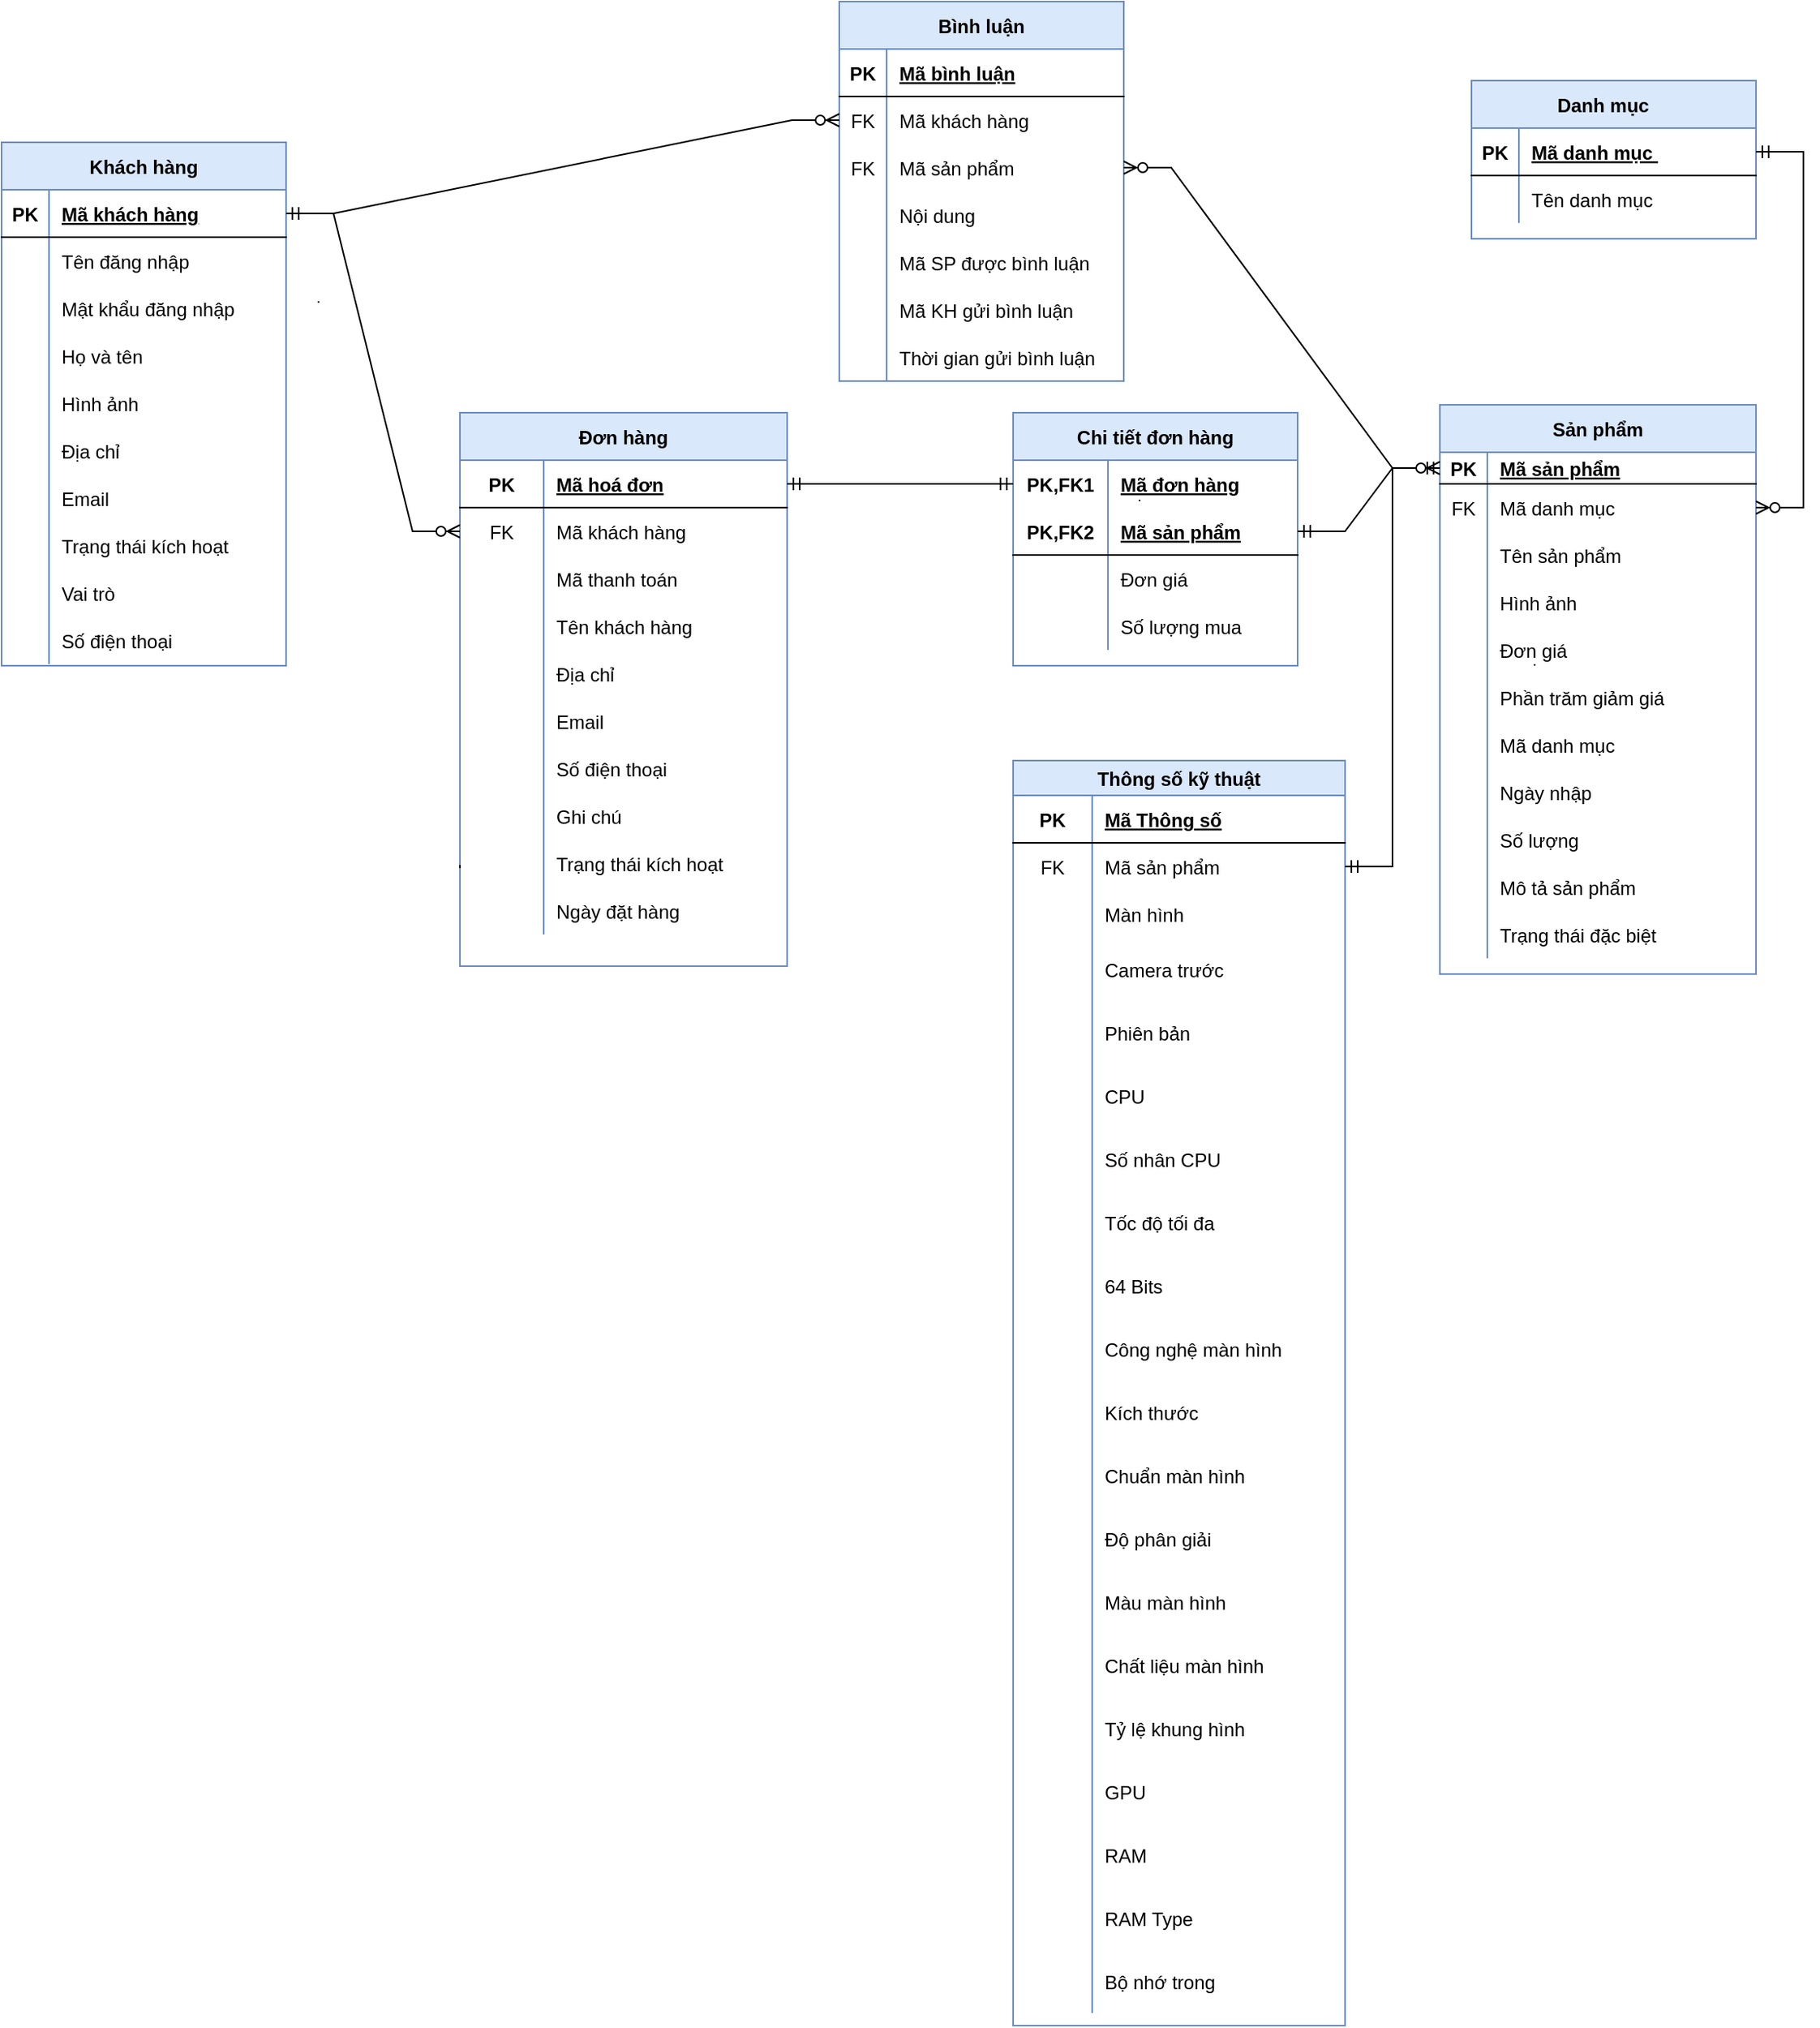 <mxfile version="15.4.3" type="github">
  <diagram id="GGUj5eIi6p5LC9IgzSBA" name="Page-1">
    <mxGraphModel dx="1935" dy="484" grid="1" gridSize="10" guides="1" tooltips="1" connect="1" arrows="1" fold="1" page="1" pageScale="1" pageWidth="827" pageHeight="1169" math="0" shadow="0">
      <root>
        <mxCell id="0" />
        <mxCell id="1" parent="0" />
        <mxCell id="laPyxiT6xSJ42g8x2N14-14" value="Thông số kỹ thuật" style="shape=table;startSize=22;container=1;collapsible=1;childLayout=tableLayout;fixedRows=1;rowLines=0;fontStyle=1;align=center;resizeLast=1;fillColor=#dae8fc;strokeColor=#6c8ebf;" parent="1" vertex="1">
          <mxGeometry x="-180" y="490" width="210" height="800" as="geometry">
            <mxRectangle x="-170" y="510" width="140" height="22" as="alternateBounds" />
          </mxGeometry>
        </mxCell>
        <mxCell id="laPyxiT6xSJ42g8x2N14-18" value="" style="shape=partialRectangle;collapsible=0;dropTarget=0;pointerEvents=0;fillColor=none;top=0;left=0;bottom=1;right=0;points=[[0,0.5],[1,0.5]];portConstraint=eastwest;" parent="laPyxiT6xSJ42g8x2N14-14" vertex="1">
          <mxGeometry y="22" width="210" height="30" as="geometry" />
        </mxCell>
        <mxCell id="laPyxiT6xSJ42g8x2N14-19" value="PK" style="shape=partialRectangle;connectable=0;fillColor=none;top=0;left=0;bottom=0;right=0;fontStyle=1;overflow=hidden;" parent="laPyxiT6xSJ42g8x2N14-18" vertex="1">
          <mxGeometry width="50" height="30" as="geometry">
            <mxRectangle width="50" height="30" as="alternateBounds" />
          </mxGeometry>
        </mxCell>
        <mxCell id="laPyxiT6xSJ42g8x2N14-20" value="Mã Thông số" style="shape=partialRectangle;connectable=0;fillColor=none;top=0;left=0;bottom=0;right=0;align=left;spacingLeft=6;fontStyle=5;overflow=hidden;" parent="laPyxiT6xSJ42g8x2N14-18" vertex="1">
          <mxGeometry x="50" width="160" height="30" as="geometry">
            <mxRectangle width="160" height="30" as="alternateBounds" />
          </mxGeometry>
        </mxCell>
        <mxCell id="laPyxiT6xSJ42g8x2N14-21" value="" style="shape=partialRectangle;collapsible=0;dropTarget=0;pointerEvents=0;fillColor=none;top=0;left=0;bottom=0;right=0;points=[[0,0.5],[1,0.5]];portConstraint=eastwest;" parent="laPyxiT6xSJ42g8x2N14-14" vertex="1">
          <mxGeometry y="52" width="210" height="30" as="geometry" />
        </mxCell>
        <mxCell id="laPyxiT6xSJ42g8x2N14-22" value="FK" style="shape=partialRectangle;connectable=0;fillColor=none;top=0;left=0;bottom=0;right=0;editable=1;overflow=hidden;" parent="laPyxiT6xSJ42g8x2N14-21" vertex="1">
          <mxGeometry width="50" height="30" as="geometry">
            <mxRectangle width="50" height="30" as="alternateBounds" />
          </mxGeometry>
        </mxCell>
        <mxCell id="laPyxiT6xSJ42g8x2N14-23" value="Mã sản phẩm" style="shape=partialRectangle;connectable=0;fillColor=none;top=0;left=0;bottom=0;right=0;align=left;spacingLeft=6;overflow=hidden;" parent="laPyxiT6xSJ42g8x2N14-21" vertex="1">
          <mxGeometry x="50" width="160" height="30" as="geometry">
            <mxRectangle width="160" height="30" as="alternateBounds" />
          </mxGeometry>
        </mxCell>
        <mxCell id="DN-LTefcZSK7lFFQ5vny-49" value="" style="shape=partialRectangle;collapsible=0;dropTarget=0;pointerEvents=0;fillColor=none;top=0;left=0;bottom=0;right=0;points=[[0,0.5],[1,0.5]];portConstraint=eastwest;" vertex="1" parent="laPyxiT6xSJ42g8x2N14-14">
          <mxGeometry y="82" width="210" height="30" as="geometry" />
        </mxCell>
        <mxCell id="DN-LTefcZSK7lFFQ5vny-50" value="" style="shape=partialRectangle;connectable=0;fillColor=none;top=0;left=0;bottom=0;right=0;editable=1;overflow=hidden;" vertex="1" parent="DN-LTefcZSK7lFFQ5vny-49">
          <mxGeometry width="50" height="30" as="geometry">
            <mxRectangle width="50" height="30" as="alternateBounds" />
          </mxGeometry>
        </mxCell>
        <mxCell id="DN-LTefcZSK7lFFQ5vny-51" value="Màn hình" style="shape=partialRectangle;connectable=0;fillColor=none;top=0;left=0;bottom=0;right=0;align=left;spacingLeft=6;overflow=hidden;" vertex="1" parent="DN-LTefcZSK7lFFQ5vny-49">
          <mxGeometry x="50" width="160" height="30" as="geometry">
            <mxRectangle width="160" height="30" as="alternateBounds" />
          </mxGeometry>
        </mxCell>
        <mxCell id="laPyxiT6xSJ42g8x2N14-24" value="" style="shape=partialRectangle;collapsible=0;dropTarget=0;pointerEvents=0;fillColor=none;top=0;left=0;bottom=0;right=0;points=[[0,0.5],[1,0.5]];portConstraint=eastwest;" parent="laPyxiT6xSJ42g8x2N14-14" vertex="1">
          <mxGeometry y="112" width="210" height="40" as="geometry" />
        </mxCell>
        <mxCell id="laPyxiT6xSJ42g8x2N14-25" value="" style="shape=partialRectangle;connectable=0;fillColor=none;top=0;left=0;bottom=0;right=0;editable=1;overflow=hidden;" parent="laPyxiT6xSJ42g8x2N14-24" vertex="1">
          <mxGeometry width="50" height="40" as="geometry">
            <mxRectangle width="50" height="40" as="alternateBounds" />
          </mxGeometry>
        </mxCell>
        <mxCell id="laPyxiT6xSJ42g8x2N14-26" value="Camera trước" style="shape=partialRectangle;connectable=0;fillColor=none;top=0;left=0;bottom=0;right=0;align=left;spacingLeft=6;overflow=hidden;" parent="laPyxiT6xSJ42g8x2N14-24" vertex="1">
          <mxGeometry x="50" width="160" height="40" as="geometry">
            <mxRectangle width="160" height="40" as="alternateBounds" />
          </mxGeometry>
        </mxCell>
        <mxCell id="DN-LTefcZSK7lFFQ5vny-52" value="" style="shape=partialRectangle;collapsible=0;dropTarget=0;pointerEvents=0;fillColor=none;top=0;left=0;bottom=0;right=0;points=[[0,0.5],[1,0.5]];portConstraint=eastwest;" vertex="1" parent="laPyxiT6xSJ42g8x2N14-14">
          <mxGeometry y="152" width="210" height="40" as="geometry" />
        </mxCell>
        <mxCell id="DN-LTefcZSK7lFFQ5vny-53" value="" style="shape=partialRectangle;connectable=0;fillColor=none;top=0;left=0;bottom=0;right=0;editable=1;overflow=hidden;" vertex="1" parent="DN-LTefcZSK7lFFQ5vny-52">
          <mxGeometry width="50" height="40" as="geometry">
            <mxRectangle width="50" height="40" as="alternateBounds" />
          </mxGeometry>
        </mxCell>
        <mxCell id="DN-LTefcZSK7lFFQ5vny-54" value="Phiên bản" style="shape=partialRectangle;connectable=0;fillColor=none;top=0;left=0;bottom=0;right=0;align=left;spacingLeft=6;overflow=hidden;" vertex="1" parent="DN-LTefcZSK7lFFQ5vny-52">
          <mxGeometry x="50" width="160" height="40" as="geometry">
            <mxRectangle width="160" height="40" as="alternateBounds" />
          </mxGeometry>
        </mxCell>
        <mxCell id="DN-LTefcZSK7lFFQ5vny-55" value="" style="shape=partialRectangle;collapsible=0;dropTarget=0;pointerEvents=0;fillColor=none;top=0;left=0;bottom=0;right=0;points=[[0,0.5],[1,0.5]];portConstraint=eastwest;" vertex="1" parent="laPyxiT6xSJ42g8x2N14-14">
          <mxGeometry y="192" width="210" height="40" as="geometry" />
        </mxCell>
        <mxCell id="DN-LTefcZSK7lFFQ5vny-56" value="" style="shape=partialRectangle;connectable=0;fillColor=none;top=0;left=0;bottom=0;right=0;editable=1;overflow=hidden;" vertex="1" parent="DN-LTefcZSK7lFFQ5vny-55">
          <mxGeometry width="50" height="40" as="geometry">
            <mxRectangle width="50" height="40" as="alternateBounds" />
          </mxGeometry>
        </mxCell>
        <mxCell id="DN-LTefcZSK7lFFQ5vny-57" value="CPU" style="shape=partialRectangle;connectable=0;fillColor=none;top=0;left=0;bottom=0;right=0;align=left;spacingLeft=6;overflow=hidden;" vertex="1" parent="DN-LTefcZSK7lFFQ5vny-55">
          <mxGeometry x="50" width="160" height="40" as="geometry">
            <mxRectangle width="160" height="40" as="alternateBounds" />
          </mxGeometry>
        </mxCell>
        <mxCell id="DN-LTefcZSK7lFFQ5vny-58" value="" style="shape=partialRectangle;collapsible=0;dropTarget=0;pointerEvents=0;fillColor=none;top=0;left=0;bottom=0;right=0;points=[[0,0.5],[1,0.5]];portConstraint=eastwest;" vertex="1" parent="laPyxiT6xSJ42g8x2N14-14">
          <mxGeometry y="232" width="210" height="40" as="geometry" />
        </mxCell>
        <mxCell id="DN-LTefcZSK7lFFQ5vny-59" value="" style="shape=partialRectangle;connectable=0;fillColor=none;top=0;left=0;bottom=0;right=0;editable=1;overflow=hidden;" vertex="1" parent="DN-LTefcZSK7lFFQ5vny-58">
          <mxGeometry width="50" height="40" as="geometry">
            <mxRectangle width="50" height="40" as="alternateBounds" />
          </mxGeometry>
        </mxCell>
        <mxCell id="DN-LTefcZSK7lFFQ5vny-60" value="Số nhân CPU" style="shape=partialRectangle;connectable=0;fillColor=none;top=0;left=0;bottom=0;right=0;align=left;spacingLeft=6;overflow=hidden;" vertex="1" parent="DN-LTefcZSK7lFFQ5vny-58">
          <mxGeometry x="50" width="160" height="40" as="geometry">
            <mxRectangle width="160" height="40" as="alternateBounds" />
          </mxGeometry>
        </mxCell>
        <mxCell id="DN-LTefcZSK7lFFQ5vny-61" value="" style="shape=partialRectangle;collapsible=0;dropTarget=0;pointerEvents=0;fillColor=none;top=0;left=0;bottom=0;right=0;points=[[0,0.5],[1,0.5]];portConstraint=eastwest;" vertex="1" parent="laPyxiT6xSJ42g8x2N14-14">
          <mxGeometry y="272" width="210" height="40" as="geometry" />
        </mxCell>
        <mxCell id="DN-LTefcZSK7lFFQ5vny-62" value="" style="shape=partialRectangle;connectable=0;fillColor=none;top=0;left=0;bottom=0;right=0;editable=1;overflow=hidden;" vertex="1" parent="DN-LTefcZSK7lFFQ5vny-61">
          <mxGeometry width="50" height="40" as="geometry">
            <mxRectangle width="50" height="40" as="alternateBounds" />
          </mxGeometry>
        </mxCell>
        <mxCell id="DN-LTefcZSK7lFFQ5vny-63" value="Tốc độ tối đa" style="shape=partialRectangle;connectable=0;fillColor=none;top=0;left=0;bottom=0;right=0;align=left;spacingLeft=6;overflow=hidden;" vertex="1" parent="DN-LTefcZSK7lFFQ5vny-61">
          <mxGeometry x="50" width="160" height="40" as="geometry">
            <mxRectangle width="160" height="40" as="alternateBounds" />
          </mxGeometry>
        </mxCell>
        <mxCell id="DN-LTefcZSK7lFFQ5vny-64" value="" style="shape=partialRectangle;collapsible=0;dropTarget=0;pointerEvents=0;fillColor=none;top=0;left=0;bottom=0;right=0;points=[[0,0.5],[1,0.5]];portConstraint=eastwest;" vertex="1" parent="laPyxiT6xSJ42g8x2N14-14">
          <mxGeometry y="312" width="210" height="40" as="geometry" />
        </mxCell>
        <mxCell id="DN-LTefcZSK7lFFQ5vny-65" value="" style="shape=partialRectangle;connectable=0;fillColor=none;top=0;left=0;bottom=0;right=0;editable=1;overflow=hidden;" vertex="1" parent="DN-LTefcZSK7lFFQ5vny-64">
          <mxGeometry width="50" height="40" as="geometry">
            <mxRectangle width="50" height="40" as="alternateBounds" />
          </mxGeometry>
        </mxCell>
        <mxCell id="DN-LTefcZSK7lFFQ5vny-66" value="64 Bits" style="shape=partialRectangle;connectable=0;fillColor=none;top=0;left=0;bottom=0;right=0;align=left;spacingLeft=6;overflow=hidden;" vertex="1" parent="DN-LTefcZSK7lFFQ5vny-64">
          <mxGeometry x="50" width="160" height="40" as="geometry">
            <mxRectangle width="160" height="40" as="alternateBounds" />
          </mxGeometry>
        </mxCell>
        <mxCell id="DN-LTefcZSK7lFFQ5vny-67" value="" style="shape=partialRectangle;collapsible=0;dropTarget=0;pointerEvents=0;fillColor=none;top=0;left=0;bottom=0;right=0;points=[[0,0.5],[1,0.5]];portConstraint=eastwest;" vertex="1" parent="laPyxiT6xSJ42g8x2N14-14">
          <mxGeometry y="352" width="210" height="40" as="geometry" />
        </mxCell>
        <mxCell id="DN-LTefcZSK7lFFQ5vny-68" value="" style="shape=partialRectangle;connectable=0;fillColor=none;top=0;left=0;bottom=0;right=0;editable=1;overflow=hidden;" vertex="1" parent="DN-LTefcZSK7lFFQ5vny-67">
          <mxGeometry width="50" height="40" as="geometry">
            <mxRectangle width="50" height="40" as="alternateBounds" />
          </mxGeometry>
        </mxCell>
        <mxCell id="DN-LTefcZSK7lFFQ5vny-69" value="Công nghệ màn hình" style="shape=partialRectangle;connectable=0;fillColor=none;top=0;left=0;bottom=0;right=0;align=left;spacingLeft=6;overflow=hidden;" vertex="1" parent="DN-LTefcZSK7lFFQ5vny-67">
          <mxGeometry x="50" width="160" height="40" as="geometry">
            <mxRectangle width="160" height="40" as="alternateBounds" />
          </mxGeometry>
        </mxCell>
        <mxCell id="DN-LTefcZSK7lFFQ5vny-70" value="" style="shape=partialRectangle;collapsible=0;dropTarget=0;pointerEvents=0;fillColor=none;top=0;left=0;bottom=0;right=0;points=[[0,0.5],[1,0.5]];portConstraint=eastwest;" vertex="1" parent="laPyxiT6xSJ42g8x2N14-14">
          <mxGeometry y="392" width="210" height="40" as="geometry" />
        </mxCell>
        <mxCell id="DN-LTefcZSK7lFFQ5vny-71" value="" style="shape=partialRectangle;connectable=0;fillColor=none;top=0;left=0;bottom=0;right=0;editable=1;overflow=hidden;" vertex="1" parent="DN-LTefcZSK7lFFQ5vny-70">
          <mxGeometry width="50" height="40" as="geometry">
            <mxRectangle width="50" height="40" as="alternateBounds" />
          </mxGeometry>
        </mxCell>
        <mxCell id="DN-LTefcZSK7lFFQ5vny-72" value="Kích thước" style="shape=partialRectangle;connectable=0;fillColor=none;top=0;left=0;bottom=0;right=0;align=left;spacingLeft=6;overflow=hidden;" vertex="1" parent="DN-LTefcZSK7lFFQ5vny-70">
          <mxGeometry x="50" width="160" height="40" as="geometry">
            <mxRectangle width="160" height="40" as="alternateBounds" />
          </mxGeometry>
        </mxCell>
        <mxCell id="DN-LTefcZSK7lFFQ5vny-73" value="" style="shape=partialRectangle;collapsible=0;dropTarget=0;pointerEvents=0;fillColor=none;top=0;left=0;bottom=0;right=0;points=[[0,0.5],[1,0.5]];portConstraint=eastwest;" vertex="1" parent="laPyxiT6xSJ42g8x2N14-14">
          <mxGeometry y="432" width="210" height="40" as="geometry" />
        </mxCell>
        <mxCell id="DN-LTefcZSK7lFFQ5vny-74" value="" style="shape=partialRectangle;connectable=0;fillColor=none;top=0;left=0;bottom=0;right=0;editable=1;overflow=hidden;" vertex="1" parent="DN-LTefcZSK7lFFQ5vny-73">
          <mxGeometry width="50" height="40" as="geometry">
            <mxRectangle width="50" height="40" as="alternateBounds" />
          </mxGeometry>
        </mxCell>
        <mxCell id="DN-LTefcZSK7lFFQ5vny-75" value="Chuẩn màn hình" style="shape=partialRectangle;connectable=0;fillColor=none;top=0;left=0;bottom=0;right=0;align=left;spacingLeft=6;overflow=hidden;" vertex="1" parent="DN-LTefcZSK7lFFQ5vny-73">
          <mxGeometry x="50" width="160" height="40" as="geometry">
            <mxRectangle width="160" height="40" as="alternateBounds" />
          </mxGeometry>
        </mxCell>
        <mxCell id="DN-LTefcZSK7lFFQ5vny-76" value="" style="shape=partialRectangle;collapsible=0;dropTarget=0;pointerEvents=0;fillColor=none;top=0;left=0;bottom=0;right=0;points=[[0,0.5],[1,0.5]];portConstraint=eastwest;" vertex="1" parent="laPyxiT6xSJ42g8x2N14-14">
          <mxGeometry y="472" width="210" height="40" as="geometry" />
        </mxCell>
        <mxCell id="DN-LTefcZSK7lFFQ5vny-77" value="" style="shape=partialRectangle;connectable=0;fillColor=none;top=0;left=0;bottom=0;right=0;editable=1;overflow=hidden;" vertex="1" parent="DN-LTefcZSK7lFFQ5vny-76">
          <mxGeometry width="50" height="40" as="geometry">
            <mxRectangle width="50" height="40" as="alternateBounds" />
          </mxGeometry>
        </mxCell>
        <mxCell id="DN-LTefcZSK7lFFQ5vny-78" value="Độ phân giải" style="shape=partialRectangle;connectable=0;fillColor=none;top=0;left=0;bottom=0;right=0;align=left;spacingLeft=6;overflow=hidden;" vertex="1" parent="DN-LTefcZSK7lFFQ5vny-76">
          <mxGeometry x="50" width="160" height="40" as="geometry">
            <mxRectangle width="160" height="40" as="alternateBounds" />
          </mxGeometry>
        </mxCell>
        <mxCell id="DN-LTefcZSK7lFFQ5vny-79" value="" style="shape=partialRectangle;collapsible=0;dropTarget=0;pointerEvents=0;fillColor=none;top=0;left=0;bottom=0;right=0;points=[[0,0.5],[1,0.5]];portConstraint=eastwest;" vertex="1" parent="laPyxiT6xSJ42g8x2N14-14">
          <mxGeometry y="512" width="210" height="40" as="geometry" />
        </mxCell>
        <mxCell id="DN-LTefcZSK7lFFQ5vny-80" value="" style="shape=partialRectangle;connectable=0;fillColor=none;top=0;left=0;bottom=0;right=0;editable=1;overflow=hidden;" vertex="1" parent="DN-LTefcZSK7lFFQ5vny-79">
          <mxGeometry width="50" height="40" as="geometry">
            <mxRectangle width="50" height="40" as="alternateBounds" />
          </mxGeometry>
        </mxCell>
        <mxCell id="DN-LTefcZSK7lFFQ5vny-81" value="Màu màn hình" style="shape=partialRectangle;connectable=0;fillColor=none;top=0;left=0;bottom=0;right=0;align=left;spacingLeft=6;overflow=hidden;" vertex="1" parent="DN-LTefcZSK7lFFQ5vny-79">
          <mxGeometry x="50" width="160" height="40" as="geometry">
            <mxRectangle width="160" height="40" as="alternateBounds" />
          </mxGeometry>
        </mxCell>
        <mxCell id="DN-LTefcZSK7lFFQ5vny-82" value="" style="shape=partialRectangle;collapsible=0;dropTarget=0;pointerEvents=0;fillColor=none;top=0;left=0;bottom=0;right=0;points=[[0,0.5],[1,0.5]];portConstraint=eastwest;" vertex="1" parent="laPyxiT6xSJ42g8x2N14-14">
          <mxGeometry y="552" width="210" height="40" as="geometry" />
        </mxCell>
        <mxCell id="DN-LTefcZSK7lFFQ5vny-83" value="" style="shape=partialRectangle;connectable=0;fillColor=none;top=0;left=0;bottom=0;right=0;editable=1;overflow=hidden;" vertex="1" parent="DN-LTefcZSK7lFFQ5vny-82">
          <mxGeometry width="50" height="40" as="geometry">
            <mxRectangle width="50" height="40" as="alternateBounds" />
          </mxGeometry>
        </mxCell>
        <mxCell id="DN-LTefcZSK7lFFQ5vny-84" value="Chất liệu màn hình" style="shape=partialRectangle;connectable=0;fillColor=none;top=0;left=0;bottom=0;right=0;align=left;spacingLeft=6;overflow=hidden;" vertex="1" parent="DN-LTefcZSK7lFFQ5vny-82">
          <mxGeometry x="50" width="160" height="40" as="geometry">
            <mxRectangle width="160" height="40" as="alternateBounds" />
          </mxGeometry>
        </mxCell>
        <mxCell id="DN-LTefcZSK7lFFQ5vny-85" value="" style="shape=partialRectangle;collapsible=0;dropTarget=0;pointerEvents=0;fillColor=none;top=0;left=0;bottom=0;right=0;points=[[0,0.5],[1,0.5]];portConstraint=eastwest;" vertex="1" parent="laPyxiT6xSJ42g8x2N14-14">
          <mxGeometry y="592" width="210" height="40" as="geometry" />
        </mxCell>
        <mxCell id="DN-LTefcZSK7lFFQ5vny-86" value="" style="shape=partialRectangle;connectable=0;fillColor=none;top=0;left=0;bottom=0;right=0;editable=1;overflow=hidden;" vertex="1" parent="DN-LTefcZSK7lFFQ5vny-85">
          <mxGeometry width="50" height="40" as="geometry">
            <mxRectangle width="50" height="40" as="alternateBounds" />
          </mxGeometry>
        </mxCell>
        <mxCell id="DN-LTefcZSK7lFFQ5vny-87" value="Tỷ lệ khung hình" style="shape=partialRectangle;connectable=0;fillColor=none;top=0;left=0;bottom=0;right=0;align=left;spacingLeft=6;overflow=hidden;" vertex="1" parent="DN-LTefcZSK7lFFQ5vny-85">
          <mxGeometry x="50" width="160" height="40" as="geometry">
            <mxRectangle width="160" height="40" as="alternateBounds" />
          </mxGeometry>
        </mxCell>
        <mxCell id="DN-LTefcZSK7lFFQ5vny-88" value="" style="shape=partialRectangle;collapsible=0;dropTarget=0;pointerEvents=0;fillColor=none;top=0;left=0;bottom=0;right=0;points=[[0,0.5],[1,0.5]];portConstraint=eastwest;" vertex="1" parent="laPyxiT6xSJ42g8x2N14-14">
          <mxGeometry y="632" width="210" height="40" as="geometry" />
        </mxCell>
        <mxCell id="DN-LTefcZSK7lFFQ5vny-89" value="" style="shape=partialRectangle;connectable=0;fillColor=none;top=0;left=0;bottom=0;right=0;editable=1;overflow=hidden;" vertex="1" parent="DN-LTefcZSK7lFFQ5vny-88">
          <mxGeometry width="50" height="40" as="geometry">
            <mxRectangle width="50" height="40" as="alternateBounds" />
          </mxGeometry>
        </mxCell>
        <mxCell id="DN-LTefcZSK7lFFQ5vny-90" value="GPU" style="shape=partialRectangle;connectable=0;fillColor=none;top=0;left=0;bottom=0;right=0;align=left;spacingLeft=6;overflow=hidden;" vertex="1" parent="DN-LTefcZSK7lFFQ5vny-88">
          <mxGeometry x="50" width="160" height="40" as="geometry">
            <mxRectangle width="160" height="40" as="alternateBounds" />
          </mxGeometry>
        </mxCell>
        <mxCell id="DN-LTefcZSK7lFFQ5vny-91" value="" style="shape=partialRectangle;collapsible=0;dropTarget=0;pointerEvents=0;fillColor=none;top=0;left=0;bottom=0;right=0;points=[[0,0.5],[1,0.5]];portConstraint=eastwest;" vertex="1" parent="laPyxiT6xSJ42g8x2N14-14">
          <mxGeometry y="672" width="210" height="40" as="geometry" />
        </mxCell>
        <mxCell id="DN-LTefcZSK7lFFQ5vny-92" value="" style="shape=partialRectangle;connectable=0;fillColor=none;top=0;left=0;bottom=0;right=0;editable=1;overflow=hidden;" vertex="1" parent="DN-LTefcZSK7lFFQ5vny-91">
          <mxGeometry width="50" height="40" as="geometry">
            <mxRectangle width="50" height="40" as="alternateBounds" />
          </mxGeometry>
        </mxCell>
        <mxCell id="DN-LTefcZSK7lFFQ5vny-93" value="RAM" style="shape=partialRectangle;connectable=0;fillColor=none;top=0;left=0;bottom=0;right=0;align=left;spacingLeft=6;overflow=hidden;" vertex="1" parent="DN-LTefcZSK7lFFQ5vny-91">
          <mxGeometry x="50" width="160" height="40" as="geometry">
            <mxRectangle width="160" height="40" as="alternateBounds" />
          </mxGeometry>
        </mxCell>
        <mxCell id="DN-LTefcZSK7lFFQ5vny-94" value="" style="shape=partialRectangle;collapsible=0;dropTarget=0;pointerEvents=0;fillColor=none;top=0;left=0;bottom=0;right=0;points=[[0,0.5],[1,0.5]];portConstraint=eastwest;" vertex="1" parent="laPyxiT6xSJ42g8x2N14-14">
          <mxGeometry y="712" width="210" height="40" as="geometry" />
        </mxCell>
        <mxCell id="DN-LTefcZSK7lFFQ5vny-95" value="" style="shape=partialRectangle;connectable=0;fillColor=none;top=0;left=0;bottom=0;right=0;editable=1;overflow=hidden;" vertex="1" parent="DN-LTefcZSK7lFFQ5vny-94">
          <mxGeometry width="50" height="40" as="geometry">
            <mxRectangle width="50" height="40" as="alternateBounds" />
          </mxGeometry>
        </mxCell>
        <mxCell id="DN-LTefcZSK7lFFQ5vny-96" value="RAM Type" style="shape=partialRectangle;connectable=0;fillColor=none;top=0;left=0;bottom=0;right=0;align=left;spacingLeft=6;overflow=hidden;" vertex="1" parent="DN-LTefcZSK7lFFQ5vny-94">
          <mxGeometry x="50" width="160" height="40" as="geometry">
            <mxRectangle width="160" height="40" as="alternateBounds" />
          </mxGeometry>
        </mxCell>
        <mxCell id="DN-LTefcZSK7lFFQ5vny-97" value="" style="shape=partialRectangle;collapsible=0;dropTarget=0;pointerEvents=0;fillColor=none;top=0;left=0;bottom=0;right=0;points=[[0,0.5],[1,0.5]];portConstraint=eastwest;" vertex="1" parent="laPyxiT6xSJ42g8x2N14-14">
          <mxGeometry y="752" width="210" height="40" as="geometry" />
        </mxCell>
        <mxCell id="DN-LTefcZSK7lFFQ5vny-98" value="" style="shape=partialRectangle;connectable=0;fillColor=none;top=0;left=0;bottom=0;right=0;editable=1;overflow=hidden;" vertex="1" parent="DN-LTefcZSK7lFFQ5vny-97">
          <mxGeometry width="50" height="40" as="geometry">
            <mxRectangle width="50" height="40" as="alternateBounds" />
          </mxGeometry>
        </mxCell>
        <mxCell id="DN-LTefcZSK7lFFQ5vny-99" value="Bộ nhớ trong" style="shape=partialRectangle;connectable=0;fillColor=none;top=0;left=0;bottom=0;right=0;align=left;spacingLeft=6;overflow=hidden;" vertex="1" parent="DN-LTefcZSK7lFFQ5vny-97">
          <mxGeometry x="50" width="160" height="40" as="geometry">
            <mxRectangle width="160" height="40" as="alternateBounds" />
          </mxGeometry>
        </mxCell>
        <mxCell id="laPyxiT6xSJ42g8x2N14-27" value="Danh mục    " style="shape=table;startSize=30;container=1;collapsible=1;childLayout=tableLayout;fixedRows=1;rowLines=0;fontStyle=1;align=center;resizeLast=1;fillColor=#dae8fc;strokeColor=#6c8ebf;" parent="1" vertex="1">
          <mxGeometry x="110" y="60" width="180" height="100" as="geometry" />
        </mxCell>
        <mxCell id="laPyxiT6xSJ42g8x2N14-28" value="" style="shape=partialRectangle;collapsible=0;dropTarget=0;pointerEvents=0;fillColor=none;top=0;left=0;bottom=1;right=0;points=[[0,0.5],[1,0.5]];portConstraint=eastwest;" parent="laPyxiT6xSJ42g8x2N14-27" vertex="1">
          <mxGeometry y="30" width="180" height="30" as="geometry" />
        </mxCell>
        <mxCell id="laPyxiT6xSJ42g8x2N14-29" value="PK" style="shape=partialRectangle;connectable=0;fillColor=none;top=0;left=0;bottom=0;right=0;fontStyle=1;overflow=hidden;" parent="laPyxiT6xSJ42g8x2N14-28" vertex="1">
          <mxGeometry width="30" height="30" as="geometry">
            <mxRectangle width="30" height="30" as="alternateBounds" />
          </mxGeometry>
        </mxCell>
        <mxCell id="laPyxiT6xSJ42g8x2N14-30" value="Mã danh mục " style="shape=partialRectangle;connectable=0;fillColor=none;top=0;left=0;bottom=0;right=0;align=left;spacingLeft=6;fontStyle=5;overflow=hidden;" parent="laPyxiT6xSJ42g8x2N14-28" vertex="1">
          <mxGeometry x="30" width="150" height="30" as="geometry">
            <mxRectangle width="150" height="30" as="alternateBounds" />
          </mxGeometry>
        </mxCell>
        <mxCell id="laPyxiT6xSJ42g8x2N14-31" value="" style="shape=partialRectangle;collapsible=0;dropTarget=0;pointerEvents=0;fillColor=none;top=0;left=0;bottom=0;right=0;points=[[0,0.5],[1,0.5]];portConstraint=eastwest;" parent="laPyxiT6xSJ42g8x2N14-27" vertex="1">
          <mxGeometry y="60" width="180" height="30" as="geometry" />
        </mxCell>
        <mxCell id="laPyxiT6xSJ42g8x2N14-32" value="" style="shape=partialRectangle;connectable=0;fillColor=none;top=0;left=0;bottom=0;right=0;editable=1;overflow=hidden;" parent="laPyxiT6xSJ42g8x2N14-31" vertex="1">
          <mxGeometry width="30" height="30" as="geometry">
            <mxRectangle width="30" height="30" as="alternateBounds" />
          </mxGeometry>
        </mxCell>
        <mxCell id="laPyxiT6xSJ42g8x2N14-33" value="Tên danh mục" style="shape=partialRectangle;connectable=0;fillColor=none;top=0;left=0;bottom=0;right=0;align=left;spacingLeft=6;overflow=hidden;" parent="laPyxiT6xSJ42g8x2N14-31" vertex="1">
          <mxGeometry x="30" width="150" height="30" as="geometry">
            <mxRectangle width="150" height="30" as="alternateBounds" />
          </mxGeometry>
        </mxCell>
        <mxCell id="laPyxiT6xSJ42g8x2N14-40" value="Sản phẩm" style="shape=table;startSize=30;container=1;collapsible=1;childLayout=tableLayout;fixedRows=1;rowLines=0;fontStyle=1;align=center;resizeLast=1;fillColor=#dae8fc;strokeColor=#6c8ebf;" parent="1" vertex="1">
          <mxGeometry x="90" y="265" width="200" height="360" as="geometry" />
        </mxCell>
        <mxCell id="laPyxiT6xSJ42g8x2N14-41" value="" style="shape=partialRectangle;collapsible=0;dropTarget=0;pointerEvents=0;fillColor=none;top=0;left=0;bottom=1;right=0;points=[[0,0.5],[1,0.5]];portConstraint=eastwest;" parent="laPyxiT6xSJ42g8x2N14-40" vertex="1">
          <mxGeometry y="30" width="200" height="20" as="geometry" />
        </mxCell>
        <mxCell id="laPyxiT6xSJ42g8x2N14-42" value="PK" style="shape=partialRectangle;connectable=0;fillColor=none;top=0;left=0;bottom=0;right=0;fontStyle=1;overflow=hidden;" parent="laPyxiT6xSJ42g8x2N14-41" vertex="1">
          <mxGeometry width="30" height="20" as="geometry">
            <mxRectangle width="30" height="20" as="alternateBounds" />
          </mxGeometry>
        </mxCell>
        <mxCell id="laPyxiT6xSJ42g8x2N14-43" value="Mã sản phẩm" style="shape=partialRectangle;connectable=0;fillColor=none;top=0;left=0;bottom=0;right=0;align=left;spacingLeft=6;fontStyle=5;overflow=hidden;" parent="laPyxiT6xSJ42g8x2N14-41" vertex="1">
          <mxGeometry x="30" width="170" height="20" as="geometry">
            <mxRectangle width="170" height="20" as="alternateBounds" />
          </mxGeometry>
        </mxCell>
        <mxCell id="laPyxiT6xSJ42g8x2N14-44" value="" style="shape=partialRectangle;collapsible=0;dropTarget=0;pointerEvents=0;fillColor=none;top=0;left=0;bottom=0;right=0;points=[[0,0.5],[1,0.5]];portConstraint=eastwest;" parent="laPyxiT6xSJ42g8x2N14-40" vertex="1">
          <mxGeometry y="50" width="200" height="30" as="geometry" />
        </mxCell>
        <mxCell id="laPyxiT6xSJ42g8x2N14-45" value="FK" style="shape=partialRectangle;connectable=0;fillColor=none;top=0;left=0;bottom=0;right=0;editable=1;overflow=hidden;" parent="laPyxiT6xSJ42g8x2N14-44" vertex="1">
          <mxGeometry width="30" height="30" as="geometry">
            <mxRectangle width="30" height="30" as="alternateBounds" />
          </mxGeometry>
        </mxCell>
        <mxCell id="laPyxiT6xSJ42g8x2N14-46" value="Mã danh mục" style="shape=partialRectangle;connectable=0;fillColor=none;top=0;left=0;bottom=0;right=0;align=left;spacingLeft=6;overflow=hidden;" parent="laPyxiT6xSJ42g8x2N14-44" vertex="1">
          <mxGeometry x="30" width="170" height="30" as="geometry">
            <mxRectangle width="170" height="30" as="alternateBounds" />
          </mxGeometry>
        </mxCell>
        <mxCell id="DN-LTefcZSK7lFFQ5vny-124" value="" style="shape=partialRectangle;collapsible=0;dropTarget=0;pointerEvents=0;fillColor=none;top=0;left=0;bottom=0;right=0;points=[[0,0.5],[1,0.5]];portConstraint=eastwest;" vertex="1" parent="laPyxiT6xSJ42g8x2N14-40">
          <mxGeometry y="80" width="200" height="30" as="geometry" />
        </mxCell>
        <mxCell id="DN-LTefcZSK7lFFQ5vny-125" value="" style="shape=partialRectangle;connectable=0;fillColor=none;top=0;left=0;bottom=0;right=0;editable=1;overflow=hidden;" vertex="1" parent="DN-LTefcZSK7lFFQ5vny-124">
          <mxGeometry width="30" height="30" as="geometry">
            <mxRectangle width="30" height="30" as="alternateBounds" />
          </mxGeometry>
        </mxCell>
        <mxCell id="DN-LTefcZSK7lFFQ5vny-126" value="Tên sản phẩm " style="shape=partialRectangle;connectable=0;fillColor=none;top=0;left=0;bottom=0;right=0;align=left;spacingLeft=6;overflow=hidden;" vertex="1" parent="DN-LTefcZSK7lFFQ5vny-124">
          <mxGeometry x="30" width="170" height="30" as="geometry">
            <mxRectangle width="170" height="30" as="alternateBounds" />
          </mxGeometry>
        </mxCell>
        <mxCell id="laPyxiT6xSJ42g8x2N14-47" value="" style="shape=partialRectangle;collapsible=0;dropTarget=0;pointerEvents=0;fillColor=none;top=0;left=0;bottom=0;right=0;points=[[0,0.5],[1,0.5]];portConstraint=eastwest;" parent="laPyxiT6xSJ42g8x2N14-40" vertex="1">
          <mxGeometry y="110" width="200" height="30" as="geometry" />
        </mxCell>
        <mxCell id="laPyxiT6xSJ42g8x2N14-48" value="" style="shape=partialRectangle;connectable=0;fillColor=none;top=0;left=0;bottom=0;right=0;editable=1;overflow=hidden;" parent="laPyxiT6xSJ42g8x2N14-47" vertex="1">
          <mxGeometry width="30" height="30" as="geometry">
            <mxRectangle width="30" height="30" as="alternateBounds" />
          </mxGeometry>
        </mxCell>
        <mxCell id="laPyxiT6xSJ42g8x2N14-49" value="Hình ảnh" style="shape=partialRectangle;connectable=0;fillColor=none;top=0;left=0;bottom=0;right=0;align=left;spacingLeft=6;overflow=hidden;" parent="laPyxiT6xSJ42g8x2N14-47" vertex="1">
          <mxGeometry x="30" width="170" height="30" as="geometry">
            <mxRectangle width="170" height="30" as="alternateBounds" />
          </mxGeometry>
        </mxCell>
        <mxCell id="laPyxiT6xSJ42g8x2N14-50" value="" style="shape=partialRectangle;collapsible=0;dropTarget=0;pointerEvents=0;fillColor=none;top=0;left=0;bottom=0;right=0;points=[[0,0.5],[1,0.5]];portConstraint=eastwest;" parent="laPyxiT6xSJ42g8x2N14-40" vertex="1">
          <mxGeometry y="140" width="200" height="30" as="geometry" />
        </mxCell>
        <mxCell id="laPyxiT6xSJ42g8x2N14-51" value="" style="shape=partialRectangle;connectable=0;fillColor=none;top=0;left=0;bottom=0;right=0;editable=1;overflow=hidden;" parent="laPyxiT6xSJ42g8x2N14-50" vertex="1">
          <mxGeometry width="30" height="30" as="geometry">
            <mxRectangle width="30" height="30" as="alternateBounds" />
          </mxGeometry>
        </mxCell>
        <mxCell id="laPyxiT6xSJ42g8x2N14-52" value="Đơn giá" style="shape=partialRectangle;connectable=0;fillColor=none;top=0;left=0;bottom=0;right=0;align=left;spacingLeft=6;overflow=hidden;" parent="laPyxiT6xSJ42g8x2N14-50" vertex="1">
          <mxGeometry x="30" width="170" height="30" as="geometry">
            <mxRectangle width="170" height="30" as="alternateBounds" />
          </mxGeometry>
        </mxCell>
        <mxCell id="DN-LTefcZSK7lFFQ5vny-103" value="" style="shape=partialRectangle;collapsible=0;dropTarget=0;pointerEvents=0;fillColor=none;top=0;left=0;bottom=0;right=0;points=[[0,0.5],[1,0.5]];portConstraint=eastwest;" vertex="1" parent="laPyxiT6xSJ42g8x2N14-40">
          <mxGeometry y="170" width="200" height="30" as="geometry" />
        </mxCell>
        <mxCell id="DN-LTefcZSK7lFFQ5vny-104" value="" style="shape=partialRectangle;connectable=0;fillColor=none;top=0;left=0;bottom=0;right=0;editable=1;overflow=hidden;" vertex="1" parent="DN-LTefcZSK7lFFQ5vny-103">
          <mxGeometry width="30" height="30" as="geometry">
            <mxRectangle width="30" height="30" as="alternateBounds" />
          </mxGeometry>
        </mxCell>
        <mxCell id="DN-LTefcZSK7lFFQ5vny-105" value="Phần trăm giảm giá" style="shape=partialRectangle;connectable=0;fillColor=none;top=0;left=0;bottom=0;right=0;align=left;spacingLeft=6;overflow=hidden;" vertex="1" parent="DN-LTefcZSK7lFFQ5vny-103">
          <mxGeometry x="30" width="170" height="30" as="geometry">
            <mxRectangle width="170" height="30" as="alternateBounds" />
          </mxGeometry>
        </mxCell>
        <mxCell id="DN-LTefcZSK7lFFQ5vny-106" value="" style="shape=partialRectangle;collapsible=0;dropTarget=0;pointerEvents=0;fillColor=none;top=0;left=0;bottom=0;right=0;points=[[0,0.5],[1,0.5]];portConstraint=eastwest;" vertex="1" parent="laPyxiT6xSJ42g8x2N14-40">
          <mxGeometry y="200" width="200" height="30" as="geometry" />
        </mxCell>
        <mxCell id="DN-LTefcZSK7lFFQ5vny-107" value="" style="shape=partialRectangle;connectable=0;fillColor=none;top=0;left=0;bottom=0;right=0;editable=1;overflow=hidden;" vertex="1" parent="DN-LTefcZSK7lFFQ5vny-106">
          <mxGeometry width="30" height="30" as="geometry">
            <mxRectangle width="30" height="30" as="alternateBounds" />
          </mxGeometry>
        </mxCell>
        <mxCell id="DN-LTefcZSK7lFFQ5vny-108" value="Mã danh mục" style="shape=partialRectangle;connectable=0;fillColor=none;top=0;left=0;bottom=0;right=0;align=left;spacingLeft=6;overflow=hidden;" vertex="1" parent="DN-LTefcZSK7lFFQ5vny-106">
          <mxGeometry x="30" width="170" height="30" as="geometry">
            <mxRectangle width="170" height="30" as="alternateBounds" />
          </mxGeometry>
        </mxCell>
        <mxCell id="DN-LTefcZSK7lFFQ5vny-109" value="" style="shape=partialRectangle;collapsible=0;dropTarget=0;pointerEvents=0;fillColor=none;top=0;left=0;bottom=0;right=0;points=[[0,0.5],[1,0.5]];portConstraint=eastwest;" vertex="1" parent="laPyxiT6xSJ42g8x2N14-40">
          <mxGeometry y="230" width="200" height="30" as="geometry" />
        </mxCell>
        <mxCell id="DN-LTefcZSK7lFFQ5vny-110" value="" style="shape=partialRectangle;connectable=0;fillColor=none;top=0;left=0;bottom=0;right=0;editable=1;overflow=hidden;" vertex="1" parent="DN-LTefcZSK7lFFQ5vny-109">
          <mxGeometry width="30" height="30" as="geometry">
            <mxRectangle width="30" height="30" as="alternateBounds" />
          </mxGeometry>
        </mxCell>
        <mxCell id="DN-LTefcZSK7lFFQ5vny-111" value="Ngày nhập" style="shape=partialRectangle;connectable=0;fillColor=none;top=0;left=0;bottom=0;right=0;align=left;spacingLeft=6;overflow=hidden;" vertex="1" parent="DN-LTefcZSK7lFFQ5vny-109">
          <mxGeometry x="30" width="170" height="30" as="geometry">
            <mxRectangle width="170" height="30" as="alternateBounds" />
          </mxGeometry>
        </mxCell>
        <mxCell id="DN-LTefcZSK7lFFQ5vny-112" value="" style="shape=partialRectangle;collapsible=0;dropTarget=0;pointerEvents=0;fillColor=none;top=0;left=0;bottom=0;right=0;points=[[0,0.5],[1,0.5]];portConstraint=eastwest;" vertex="1" parent="laPyxiT6xSJ42g8x2N14-40">
          <mxGeometry y="260" width="200" height="30" as="geometry" />
        </mxCell>
        <mxCell id="DN-LTefcZSK7lFFQ5vny-113" value="" style="shape=partialRectangle;connectable=0;fillColor=none;top=0;left=0;bottom=0;right=0;editable=1;overflow=hidden;" vertex="1" parent="DN-LTefcZSK7lFFQ5vny-112">
          <mxGeometry width="30" height="30" as="geometry">
            <mxRectangle width="30" height="30" as="alternateBounds" />
          </mxGeometry>
        </mxCell>
        <mxCell id="DN-LTefcZSK7lFFQ5vny-114" value="Số lượng" style="shape=partialRectangle;connectable=0;fillColor=none;top=0;left=0;bottom=0;right=0;align=left;spacingLeft=6;overflow=hidden;" vertex="1" parent="DN-LTefcZSK7lFFQ5vny-112">
          <mxGeometry x="30" width="170" height="30" as="geometry">
            <mxRectangle width="170" height="30" as="alternateBounds" />
          </mxGeometry>
        </mxCell>
        <mxCell id="DN-LTefcZSK7lFFQ5vny-115" value="" style="shape=partialRectangle;collapsible=0;dropTarget=0;pointerEvents=0;fillColor=none;top=0;left=0;bottom=0;right=0;points=[[0,0.5],[1,0.5]];portConstraint=eastwest;" vertex="1" parent="laPyxiT6xSJ42g8x2N14-40">
          <mxGeometry y="290" width="200" height="30" as="geometry" />
        </mxCell>
        <mxCell id="DN-LTefcZSK7lFFQ5vny-116" value="" style="shape=partialRectangle;connectable=0;fillColor=none;top=0;left=0;bottom=0;right=0;editable=1;overflow=hidden;" vertex="1" parent="DN-LTefcZSK7lFFQ5vny-115">
          <mxGeometry width="30" height="30" as="geometry">
            <mxRectangle width="30" height="30" as="alternateBounds" />
          </mxGeometry>
        </mxCell>
        <mxCell id="DN-LTefcZSK7lFFQ5vny-117" value="Mô tả sản phẩm" style="shape=partialRectangle;connectable=0;fillColor=none;top=0;left=0;bottom=0;right=0;align=left;spacingLeft=6;overflow=hidden;" vertex="1" parent="DN-LTefcZSK7lFFQ5vny-115">
          <mxGeometry x="30" width="170" height="30" as="geometry">
            <mxRectangle width="170" height="30" as="alternateBounds" />
          </mxGeometry>
        </mxCell>
        <mxCell id="DN-LTefcZSK7lFFQ5vny-118" value="" style="shape=partialRectangle;collapsible=0;dropTarget=0;pointerEvents=0;fillColor=none;top=0;left=0;bottom=0;right=0;points=[[0,0.5],[1,0.5]];portConstraint=eastwest;" vertex="1" parent="laPyxiT6xSJ42g8x2N14-40">
          <mxGeometry y="320" width="200" height="30" as="geometry" />
        </mxCell>
        <mxCell id="DN-LTefcZSK7lFFQ5vny-119" value="" style="shape=partialRectangle;connectable=0;fillColor=none;top=0;left=0;bottom=0;right=0;editable=1;overflow=hidden;" vertex="1" parent="DN-LTefcZSK7lFFQ5vny-118">
          <mxGeometry width="30" height="30" as="geometry">
            <mxRectangle width="30" height="30" as="alternateBounds" />
          </mxGeometry>
        </mxCell>
        <mxCell id="DN-LTefcZSK7lFFQ5vny-120" value="Trạng thái đặc biệt" style="shape=partialRectangle;connectable=0;fillColor=none;top=0;left=0;bottom=0;right=0;align=left;spacingLeft=6;overflow=hidden;" vertex="1" parent="DN-LTefcZSK7lFFQ5vny-118">
          <mxGeometry x="30" width="170" height="30" as="geometry">
            <mxRectangle width="170" height="30" as="alternateBounds" />
          </mxGeometry>
        </mxCell>
        <mxCell id="laPyxiT6xSJ42g8x2N14-83" value="Khách hàng" style="shape=table;startSize=30;container=1;collapsible=1;childLayout=tableLayout;fixedRows=1;rowLines=0;fontStyle=1;align=center;resizeLast=1;fillColor=#dae8fc;strokeColor=#6c8ebf;" parent="1" vertex="1">
          <mxGeometry x="-820" y="99" width="180" height="331" as="geometry">
            <mxRectangle x="-100" y="50" width="100" height="30" as="alternateBounds" />
          </mxGeometry>
        </mxCell>
        <mxCell id="laPyxiT6xSJ42g8x2N14-84" value="" style="shape=partialRectangle;collapsible=0;dropTarget=0;pointerEvents=0;fillColor=none;top=0;left=0;bottom=1;right=0;points=[[0,0.5],[1,0.5]];portConstraint=eastwest;" parent="laPyxiT6xSJ42g8x2N14-83" vertex="1">
          <mxGeometry y="30" width="180" height="30" as="geometry" />
        </mxCell>
        <mxCell id="laPyxiT6xSJ42g8x2N14-85" value="PK" style="shape=partialRectangle;connectable=0;fillColor=none;top=0;left=0;bottom=0;right=0;fontStyle=1;overflow=hidden;" parent="laPyxiT6xSJ42g8x2N14-84" vertex="1">
          <mxGeometry width="30" height="30" as="geometry">
            <mxRectangle width="30" height="30" as="alternateBounds" />
          </mxGeometry>
        </mxCell>
        <mxCell id="laPyxiT6xSJ42g8x2N14-86" value="Mã khách hàng" style="shape=partialRectangle;connectable=0;fillColor=none;top=0;left=0;bottom=0;right=0;align=left;spacingLeft=6;fontStyle=5;overflow=hidden;" parent="laPyxiT6xSJ42g8x2N14-84" vertex="1">
          <mxGeometry x="30" width="150" height="30" as="geometry">
            <mxRectangle width="150" height="30" as="alternateBounds" />
          </mxGeometry>
        </mxCell>
        <mxCell id="laPyxiT6xSJ42g8x2N14-87" value="" style="shape=partialRectangle;collapsible=0;dropTarget=0;pointerEvents=0;fillColor=none;top=0;left=0;bottom=0;right=0;points=[[0,0.5],[1,0.5]];portConstraint=eastwest;" parent="laPyxiT6xSJ42g8x2N14-83" vertex="1">
          <mxGeometry y="60" width="180" height="30" as="geometry" />
        </mxCell>
        <mxCell id="laPyxiT6xSJ42g8x2N14-88" value="" style="shape=partialRectangle;connectable=0;fillColor=none;top=0;left=0;bottom=0;right=0;editable=1;overflow=hidden;" parent="laPyxiT6xSJ42g8x2N14-87" vertex="1">
          <mxGeometry width="30" height="30" as="geometry">
            <mxRectangle width="30" height="30" as="alternateBounds" />
          </mxGeometry>
        </mxCell>
        <mxCell id="laPyxiT6xSJ42g8x2N14-89" value="Tên đăng nhập" style="shape=partialRectangle;connectable=0;fillColor=none;top=0;left=0;bottom=0;right=0;align=left;spacingLeft=6;overflow=hidden;" parent="laPyxiT6xSJ42g8x2N14-87" vertex="1">
          <mxGeometry x="30" width="150" height="30" as="geometry">
            <mxRectangle width="150" height="30" as="alternateBounds" />
          </mxGeometry>
        </mxCell>
        <mxCell id="laPyxiT6xSJ42g8x2N14-90" value="" style="shape=partialRectangle;collapsible=0;dropTarget=0;pointerEvents=0;fillColor=none;top=0;left=0;bottom=0;right=0;points=[[0,0.5],[1,0.5]];portConstraint=eastwest;" parent="laPyxiT6xSJ42g8x2N14-83" vertex="1">
          <mxGeometry y="90" width="180" height="30" as="geometry" />
        </mxCell>
        <mxCell id="laPyxiT6xSJ42g8x2N14-91" value="" style="shape=partialRectangle;connectable=0;fillColor=none;top=0;left=0;bottom=0;right=0;editable=1;overflow=hidden;" parent="laPyxiT6xSJ42g8x2N14-90" vertex="1">
          <mxGeometry width="30" height="30" as="geometry">
            <mxRectangle width="30" height="30" as="alternateBounds" />
          </mxGeometry>
        </mxCell>
        <mxCell id="laPyxiT6xSJ42g8x2N14-92" value="Mật khẩu đăng nhập" style="shape=partialRectangle;connectable=0;fillColor=none;top=0;left=0;bottom=0;right=0;align=left;spacingLeft=6;overflow=hidden;" parent="laPyxiT6xSJ42g8x2N14-90" vertex="1">
          <mxGeometry x="30" width="150" height="30" as="geometry">
            <mxRectangle width="150" height="30" as="alternateBounds" />
          </mxGeometry>
        </mxCell>
        <mxCell id="laPyxiT6xSJ42g8x2N14-93" value="" style="shape=partialRectangle;collapsible=0;dropTarget=0;pointerEvents=0;fillColor=none;top=0;left=0;bottom=0;right=0;points=[[0,0.5],[1,0.5]];portConstraint=eastwest;" parent="laPyxiT6xSJ42g8x2N14-83" vertex="1">
          <mxGeometry y="120" width="180" height="30" as="geometry" />
        </mxCell>
        <mxCell id="laPyxiT6xSJ42g8x2N14-94" value="" style="shape=partialRectangle;connectable=0;fillColor=none;top=0;left=0;bottom=0;right=0;editable=1;overflow=hidden;" parent="laPyxiT6xSJ42g8x2N14-93" vertex="1">
          <mxGeometry width="30" height="30" as="geometry">
            <mxRectangle width="30" height="30" as="alternateBounds" />
          </mxGeometry>
        </mxCell>
        <mxCell id="laPyxiT6xSJ42g8x2N14-95" value="Họ và tên" style="shape=partialRectangle;connectable=0;fillColor=none;top=0;left=0;bottom=0;right=0;align=left;spacingLeft=6;overflow=hidden;" parent="laPyxiT6xSJ42g8x2N14-93" vertex="1">
          <mxGeometry x="30" width="150" height="30" as="geometry">
            <mxRectangle width="150" height="30" as="alternateBounds" />
          </mxGeometry>
        </mxCell>
        <mxCell id="DN-LTefcZSK7lFFQ5vny-4" value="" style="shape=partialRectangle;collapsible=0;dropTarget=0;pointerEvents=0;fillColor=none;top=0;left=0;bottom=0;right=0;points=[[0,0.5],[1,0.5]];portConstraint=eastwest;" vertex="1" parent="laPyxiT6xSJ42g8x2N14-83">
          <mxGeometry y="150" width="180" height="30" as="geometry" />
        </mxCell>
        <mxCell id="DN-LTefcZSK7lFFQ5vny-5" value="" style="shape=partialRectangle;connectable=0;fillColor=none;top=0;left=0;bottom=0;right=0;editable=1;overflow=hidden;" vertex="1" parent="DN-LTefcZSK7lFFQ5vny-4">
          <mxGeometry width="30" height="30" as="geometry">
            <mxRectangle width="30" height="30" as="alternateBounds" />
          </mxGeometry>
        </mxCell>
        <mxCell id="DN-LTefcZSK7lFFQ5vny-6" value="Hình ảnh" style="shape=partialRectangle;connectable=0;fillColor=none;top=0;left=0;bottom=0;right=0;align=left;spacingLeft=6;overflow=hidden;" vertex="1" parent="DN-LTefcZSK7lFFQ5vny-4">
          <mxGeometry x="30" width="150" height="30" as="geometry">
            <mxRectangle width="150" height="30" as="alternateBounds" />
          </mxGeometry>
        </mxCell>
        <mxCell id="DN-LTefcZSK7lFFQ5vny-7" value="" style="shape=partialRectangle;collapsible=0;dropTarget=0;pointerEvents=0;fillColor=none;top=0;left=0;bottom=0;right=0;points=[[0,0.5],[1,0.5]];portConstraint=eastwest;" vertex="1" parent="laPyxiT6xSJ42g8x2N14-83">
          <mxGeometry y="180" width="180" height="30" as="geometry" />
        </mxCell>
        <mxCell id="DN-LTefcZSK7lFFQ5vny-8" value="" style="shape=partialRectangle;connectable=0;fillColor=none;top=0;left=0;bottom=0;right=0;editable=1;overflow=hidden;" vertex="1" parent="DN-LTefcZSK7lFFQ5vny-7">
          <mxGeometry width="30" height="30" as="geometry">
            <mxRectangle width="30" height="30" as="alternateBounds" />
          </mxGeometry>
        </mxCell>
        <mxCell id="DN-LTefcZSK7lFFQ5vny-9" value="Địa chỉ" style="shape=partialRectangle;connectable=0;fillColor=none;top=0;left=0;bottom=0;right=0;align=left;spacingLeft=6;overflow=hidden;" vertex="1" parent="DN-LTefcZSK7lFFQ5vny-7">
          <mxGeometry x="30" width="150" height="30" as="geometry">
            <mxRectangle width="150" height="30" as="alternateBounds" />
          </mxGeometry>
        </mxCell>
        <mxCell id="DN-LTefcZSK7lFFQ5vny-10" value="" style="shape=partialRectangle;collapsible=0;dropTarget=0;pointerEvents=0;fillColor=none;top=0;left=0;bottom=0;right=0;points=[[0,0.5],[1,0.5]];portConstraint=eastwest;" vertex="1" parent="laPyxiT6xSJ42g8x2N14-83">
          <mxGeometry y="210" width="180" height="30" as="geometry" />
        </mxCell>
        <mxCell id="DN-LTefcZSK7lFFQ5vny-11" value="" style="shape=partialRectangle;connectable=0;fillColor=none;top=0;left=0;bottom=0;right=0;editable=1;overflow=hidden;" vertex="1" parent="DN-LTefcZSK7lFFQ5vny-10">
          <mxGeometry width="30" height="30" as="geometry">
            <mxRectangle width="30" height="30" as="alternateBounds" />
          </mxGeometry>
        </mxCell>
        <mxCell id="DN-LTefcZSK7lFFQ5vny-12" value="Email" style="shape=partialRectangle;connectable=0;fillColor=none;top=0;left=0;bottom=0;right=0;align=left;spacingLeft=6;overflow=hidden;" vertex="1" parent="DN-LTefcZSK7lFFQ5vny-10">
          <mxGeometry x="30" width="150" height="30" as="geometry">
            <mxRectangle width="150" height="30" as="alternateBounds" />
          </mxGeometry>
        </mxCell>
        <mxCell id="DN-LTefcZSK7lFFQ5vny-13" value="" style="shape=partialRectangle;collapsible=0;dropTarget=0;pointerEvents=0;fillColor=none;top=0;left=0;bottom=0;right=0;points=[[0,0.5],[1,0.5]];portConstraint=eastwest;" vertex="1" parent="laPyxiT6xSJ42g8x2N14-83">
          <mxGeometry y="240" width="180" height="30" as="geometry" />
        </mxCell>
        <mxCell id="DN-LTefcZSK7lFFQ5vny-14" value="" style="shape=partialRectangle;connectable=0;fillColor=none;top=0;left=0;bottom=0;right=0;editable=1;overflow=hidden;" vertex="1" parent="DN-LTefcZSK7lFFQ5vny-13">
          <mxGeometry width="30" height="30" as="geometry">
            <mxRectangle width="30" height="30" as="alternateBounds" />
          </mxGeometry>
        </mxCell>
        <mxCell id="DN-LTefcZSK7lFFQ5vny-15" value="Trạng thái kích hoạt" style="shape=partialRectangle;connectable=0;fillColor=none;top=0;left=0;bottom=0;right=0;align=left;spacingLeft=6;overflow=hidden;" vertex="1" parent="DN-LTefcZSK7lFFQ5vny-13">
          <mxGeometry x="30" width="150" height="30" as="geometry">
            <mxRectangle width="150" height="30" as="alternateBounds" />
          </mxGeometry>
        </mxCell>
        <mxCell id="DN-LTefcZSK7lFFQ5vny-16" value="" style="shape=partialRectangle;collapsible=0;dropTarget=0;pointerEvents=0;fillColor=none;top=0;left=0;bottom=0;right=0;points=[[0,0.5],[1,0.5]];portConstraint=eastwest;" vertex="1" parent="laPyxiT6xSJ42g8x2N14-83">
          <mxGeometry y="270" width="180" height="30" as="geometry" />
        </mxCell>
        <mxCell id="DN-LTefcZSK7lFFQ5vny-17" value="" style="shape=partialRectangle;connectable=0;fillColor=none;top=0;left=0;bottom=0;right=0;editable=1;overflow=hidden;" vertex="1" parent="DN-LTefcZSK7lFFQ5vny-16">
          <mxGeometry width="30" height="30" as="geometry">
            <mxRectangle width="30" height="30" as="alternateBounds" />
          </mxGeometry>
        </mxCell>
        <mxCell id="DN-LTefcZSK7lFFQ5vny-18" value="Vai trò" style="shape=partialRectangle;connectable=0;fillColor=none;top=0;left=0;bottom=0;right=0;align=left;spacingLeft=6;overflow=hidden;" vertex="1" parent="DN-LTefcZSK7lFFQ5vny-16">
          <mxGeometry x="30" width="150" height="30" as="geometry">
            <mxRectangle width="150" height="30" as="alternateBounds" />
          </mxGeometry>
        </mxCell>
        <mxCell id="DN-LTefcZSK7lFFQ5vny-19" value="" style="shape=partialRectangle;collapsible=0;dropTarget=0;pointerEvents=0;fillColor=none;top=0;left=0;bottom=0;right=0;points=[[0,0.5],[1,0.5]];portConstraint=eastwest;" vertex="1" parent="laPyxiT6xSJ42g8x2N14-83">
          <mxGeometry y="300" width="180" height="30" as="geometry" />
        </mxCell>
        <mxCell id="DN-LTefcZSK7lFFQ5vny-20" value="" style="shape=partialRectangle;connectable=0;fillColor=none;top=0;left=0;bottom=0;right=0;editable=1;overflow=hidden;" vertex="1" parent="DN-LTefcZSK7lFFQ5vny-19">
          <mxGeometry width="30" height="30" as="geometry">
            <mxRectangle width="30" height="30" as="alternateBounds" />
          </mxGeometry>
        </mxCell>
        <mxCell id="DN-LTefcZSK7lFFQ5vny-21" value="Số điện thoại" style="shape=partialRectangle;connectable=0;fillColor=none;top=0;left=0;bottom=0;right=0;align=left;spacingLeft=6;overflow=hidden;" vertex="1" parent="DN-LTefcZSK7lFFQ5vny-19">
          <mxGeometry x="30" width="150" height="30" as="geometry">
            <mxRectangle width="150" height="30" as="alternateBounds" />
          </mxGeometry>
        </mxCell>
        <mxCell id="laPyxiT6xSJ42g8x2N14-105" value="Đơn hàng" style="shape=table;startSize=30;container=1;collapsible=1;childLayout=tableLayout;fixedRows=1;rowLines=0;fontStyle=1;align=center;resizeLast=1;fillColor=#dae8fc;strokeColor=#6c8ebf;" parent="1" vertex="1">
          <mxGeometry x="-530" y="270" width="207" height="350" as="geometry" />
        </mxCell>
        <mxCell id="laPyxiT6xSJ42g8x2N14-109" value="" style="shape=partialRectangle;collapsible=0;dropTarget=0;pointerEvents=0;fillColor=none;top=0;left=0;bottom=1;right=0;points=[[0,0.5],[1,0.5]];portConstraint=eastwest;" parent="laPyxiT6xSJ42g8x2N14-105" vertex="1">
          <mxGeometry y="30" width="207" height="30" as="geometry" />
        </mxCell>
        <mxCell id="laPyxiT6xSJ42g8x2N14-110" value="PK" style="shape=partialRectangle;connectable=0;fillColor=none;top=0;left=0;bottom=0;right=0;fontStyle=1;overflow=hidden;" parent="laPyxiT6xSJ42g8x2N14-109" vertex="1">
          <mxGeometry width="53" height="30" as="geometry">
            <mxRectangle width="53" height="30" as="alternateBounds" />
          </mxGeometry>
        </mxCell>
        <mxCell id="laPyxiT6xSJ42g8x2N14-111" value="Mã hoá đơn" style="shape=partialRectangle;connectable=0;fillColor=none;top=0;left=0;bottom=0;right=0;align=left;spacingLeft=6;fontStyle=5;overflow=hidden;" parent="laPyxiT6xSJ42g8x2N14-109" vertex="1">
          <mxGeometry x="53" width="154" height="30" as="geometry">
            <mxRectangle width="154" height="30" as="alternateBounds" />
          </mxGeometry>
        </mxCell>
        <mxCell id="laPyxiT6xSJ42g8x2N14-112" value="" style="shape=partialRectangle;collapsible=0;dropTarget=0;pointerEvents=0;fillColor=none;top=0;left=0;bottom=0;right=0;points=[[0,0.5],[1,0.5]];portConstraint=eastwest;" parent="laPyxiT6xSJ42g8x2N14-105" vertex="1">
          <mxGeometry y="60" width="207" height="30" as="geometry" />
        </mxCell>
        <mxCell id="laPyxiT6xSJ42g8x2N14-113" value="FK" style="shape=partialRectangle;connectable=0;fillColor=none;top=0;left=0;bottom=0;right=0;editable=1;overflow=hidden;" parent="laPyxiT6xSJ42g8x2N14-112" vertex="1">
          <mxGeometry width="53" height="30" as="geometry">
            <mxRectangle width="53" height="30" as="alternateBounds" />
          </mxGeometry>
        </mxCell>
        <mxCell id="laPyxiT6xSJ42g8x2N14-114" value="Mã khách hàng" style="shape=partialRectangle;connectable=0;fillColor=none;top=0;left=0;bottom=0;right=0;align=left;spacingLeft=6;overflow=hidden;" parent="laPyxiT6xSJ42g8x2N14-112" vertex="1">
          <mxGeometry x="53" width="154" height="30" as="geometry">
            <mxRectangle width="154" height="30" as="alternateBounds" />
          </mxGeometry>
        </mxCell>
        <mxCell id="DN-LTefcZSK7lFFQ5vny-46" value="" style="shape=partialRectangle;collapsible=0;dropTarget=0;pointerEvents=0;fillColor=none;top=0;left=0;bottom=0;right=0;points=[[0,0.5],[1,0.5]];portConstraint=eastwest;" vertex="1" parent="laPyxiT6xSJ42g8x2N14-105">
          <mxGeometry y="90" width="207" height="30" as="geometry" />
        </mxCell>
        <mxCell id="DN-LTefcZSK7lFFQ5vny-47" value="" style="shape=partialRectangle;connectable=0;fillColor=none;top=0;left=0;bottom=0;right=0;editable=1;overflow=hidden;" vertex="1" parent="DN-LTefcZSK7lFFQ5vny-46">
          <mxGeometry width="53" height="30" as="geometry">
            <mxRectangle width="53" height="30" as="alternateBounds" />
          </mxGeometry>
        </mxCell>
        <mxCell id="DN-LTefcZSK7lFFQ5vny-48" value="Mã thanh toán" style="shape=partialRectangle;connectable=0;fillColor=none;top=0;left=0;bottom=0;right=0;align=left;spacingLeft=6;overflow=hidden;" vertex="1" parent="DN-LTefcZSK7lFFQ5vny-46">
          <mxGeometry x="53" width="154" height="30" as="geometry">
            <mxRectangle width="154" height="30" as="alternateBounds" />
          </mxGeometry>
        </mxCell>
        <mxCell id="laPyxiT6xSJ42g8x2N14-115" value="" style="shape=partialRectangle;collapsible=0;dropTarget=0;pointerEvents=0;fillColor=none;top=0;left=0;bottom=0;right=0;points=[[0,0.5],[1,0.5]];portConstraint=eastwest;" parent="laPyxiT6xSJ42g8x2N14-105" vertex="1">
          <mxGeometry y="120" width="207" height="30" as="geometry" />
        </mxCell>
        <mxCell id="laPyxiT6xSJ42g8x2N14-116" value="" style="shape=partialRectangle;connectable=0;fillColor=none;top=0;left=0;bottom=0;right=0;editable=1;overflow=hidden;" parent="laPyxiT6xSJ42g8x2N14-115" vertex="1">
          <mxGeometry width="53" height="30" as="geometry">
            <mxRectangle width="53" height="30" as="alternateBounds" />
          </mxGeometry>
        </mxCell>
        <mxCell id="laPyxiT6xSJ42g8x2N14-117" value="Tên khách hàng" style="shape=partialRectangle;connectable=0;fillColor=none;top=0;left=0;bottom=0;right=0;align=left;spacingLeft=6;overflow=hidden;" parent="laPyxiT6xSJ42g8x2N14-115" vertex="1">
          <mxGeometry x="53" width="154" height="30" as="geometry">
            <mxRectangle width="154" height="30" as="alternateBounds" />
          </mxGeometry>
        </mxCell>
        <mxCell id="DN-LTefcZSK7lFFQ5vny-22" value="" style="shape=partialRectangle;collapsible=0;dropTarget=0;pointerEvents=0;fillColor=none;top=0;left=0;bottom=0;right=0;points=[[0,0.5],[1,0.5]];portConstraint=eastwest;" vertex="1" parent="laPyxiT6xSJ42g8x2N14-105">
          <mxGeometry y="150" width="207" height="30" as="geometry" />
        </mxCell>
        <mxCell id="DN-LTefcZSK7lFFQ5vny-23" value="" style="shape=partialRectangle;connectable=0;fillColor=none;top=0;left=0;bottom=0;right=0;editable=1;overflow=hidden;" vertex="1" parent="DN-LTefcZSK7lFFQ5vny-22">
          <mxGeometry width="53" height="30" as="geometry">
            <mxRectangle width="53" height="30" as="alternateBounds" />
          </mxGeometry>
        </mxCell>
        <mxCell id="DN-LTefcZSK7lFFQ5vny-24" value="Địa chỉ" style="shape=partialRectangle;connectable=0;fillColor=none;top=0;left=0;bottom=0;right=0;align=left;spacingLeft=6;overflow=hidden;" vertex="1" parent="DN-LTefcZSK7lFFQ5vny-22">
          <mxGeometry x="53" width="154" height="30" as="geometry">
            <mxRectangle width="154" height="30" as="alternateBounds" />
          </mxGeometry>
        </mxCell>
        <mxCell id="DN-LTefcZSK7lFFQ5vny-25" value="" style="shape=partialRectangle;collapsible=0;dropTarget=0;pointerEvents=0;fillColor=none;top=0;left=0;bottom=0;right=0;points=[[0,0.5],[1,0.5]];portConstraint=eastwest;" vertex="1" parent="laPyxiT6xSJ42g8x2N14-105">
          <mxGeometry y="180" width="207" height="30" as="geometry" />
        </mxCell>
        <mxCell id="DN-LTefcZSK7lFFQ5vny-26" value="" style="shape=partialRectangle;connectable=0;fillColor=none;top=0;left=0;bottom=0;right=0;editable=1;overflow=hidden;" vertex="1" parent="DN-LTefcZSK7lFFQ5vny-25">
          <mxGeometry width="53" height="30" as="geometry">
            <mxRectangle width="53" height="30" as="alternateBounds" />
          </mxGeometry>
        </mxCell>
        <mxCell id="DN-LTefcZSK7lFFQ5vny-27" value="Email" style="shape=partialRectangle;connectable=0;fillColor=none;top=0;left=0;bottom=0;right=0;align=left;spacingLeft=6;overflow=hidden;" vertex="1" parent="DN-LTefcZSK7lFFQ5vny-25">
          <mxGeometry x="53" width="154" height="30" as="geometry">
            <mxRectangle width="154" height="30" as="alternateBounds" />
          </mxGeometry>
        </mxCell>
        <mxCell id="DN-LTefcZSK7lFFQ5vny-28" value="" style="shape=partialRectangle;collapsible=0;dropTarget=0;pointerEvents=0;fillColor=none;top=0;left=0;bottom=0;right=0;points=[[0,0.5],[1,0.5]];portConstraint=eastwest;" vertex="1" parent="laPyxiT6xSJ42g8x2N14-105">
          <mxGeometry y="210" width="207" height="30" as="geometry" />
        </mxCell>
        <mxCell id="DN-LTefcZSK7lFFQ5vny-29" value="" style="shape=partialRectangle;connectable=0;fillColor=none;top=0;left=0;bottom=0;right=0;editable=1;overflow=hidden;" vertex="1" parent="DN-LTefcZSK7lFFQ5vny-28">
          <mxGeometry width="53" height="30" as="geometry">
            <mxRectangle width="53" height="30" as="alternateBounds" />
          </mxGeometry>
        </mxCell>
        <mxCell id="DN-LTefcZSK7lFFQ5vny-30" value="Số điện thoại" style="shape=partialRectangle;connectable=0;fillColor=none;top=0;left=0;bottom=0;right=0;align=left;spacingLeft=6;overflow=hidden;" vertex="1" parent="DN-LTefcZSK7lFFQ5vny-28">
          <mxGeometry x="53" width="154" height="30" as="geometry">
            <mxRectangle width="154" height="30" as="alternateBounds" />
          </mxGeometry>
        </mxCell>
        <mxCell id="DN-LTefcZSK7lFFQ5vny-31" value="" style="shape=partialRectangle;collapsible=0;dropTarget=0;pointerEvents=0;fillColor=none;top=0;left=0;bottom=0;right=0;points=[[0,0.5],[1,0.5]];portConstraint=eastwest;" vertex="1" parent="laPyxiT6xSJ42g8x2N14-105">
          <mxGeometry y="240" width="207" height="30" as="geometry" />
        </mxCell>
        <mxCell id="DN-LTefcZSK7lFFQ5vny-32" value="" style="shape=partialRectangle;connectable=0;fillColor=none;top=0;left=0;bottom=0;right=0;editable=1;overflow=hidden;" vertex="1" parent="DN-LTefcZSK7lFFQ5vny-31">
          <mxGeometry width="53" height="30" as="geometry">
            <mxRectangle width="53" height="30" as="alternateBounds" />
          </mxGeometry>
        </mxCell>
        <mxCell id="DN-LTefcZSK7lFFQ5vny-33" value="Ghi chú" style="shape=partialRectangle;connectable=0;fillColor=none;top=0;left=0;bottom=0;right=0;align=left;spacingLeft=6;overflow=hidden;" vertex="1" parent="DN-LTefcZSK7lFFQ5vny-31">
          <mxGeometry x="53" width="154" height="30" as="geometry">
            <mxRectangle width="154" height="30" as="alternateBounds" />
          </mxGeometry>
        </mxCell>
        <mxCell id="DN-LTefcZSK7lFFQ5vny-34" value="" style="shape=partialRectangle;collapsible=0;dropTarget=0;pointerEvents=0;fillColor=none;top=0;left=0;bottom=0;right=0;points=[[0,0.5],[1,0.5]];portConstraint=eastwest;" vertex="1" parent="laPyxiT6xSJ42g8x2N14-105">
          <mxGeometry y="270" width="207" height="30" as="geometry" />
        </mxCell>
        <mxCell id="DN-LTefcZSK7lFFQ5vny-35" value="" style="shape=partialRectangle;connectable=0;fillColor=none;top=0;left=0;bottom=0;right=0;editable=1;overflow=hidden;" vertex="1" parent="DN-LTefcZSK7lFFQ5vny-34">
          <mxGeometry width="53" height="30" as="geometry">
            <mxRectangle width="53" height="30" as="alternateBounds" />
          </mxGeometry>
        </mxCell>
        <mxCell id="DN-LTefcZSK7lFFQ5vny-36" value="Trạng thái kích hoạt" style="shape=partialRectangle;connectable=0;fillColor=none;top=0;left=0;bottom=0;right=0;align=left;spacingLeft=6;overflow=hidden;" vertex="1" parent="DN-LTefcZSK7lFFQ5vny-34">
          <mxGeometry x="53" width="154" height="30" as="geometry">
            <mxRectangle width="154" height="30" as="alternateBounds" />
          </mxGeometry>
        </mxCell>
        <mxCell id="DN-LTefcZSK7lFFQ5vny-37" value="" style="shape=partialRectangle;collapsible=0;dropTarget=0;pointerEvents=0;fillColor=none;top=0;left=0;bottom=0;right=0;points=[[0,0.5],[1,0.5]];portConstraint=eastwest;" vertex="1" parent="laPyxiT6xSJ42g8x2N14-105">
          <mxGeometry y="300" width="207" height="30" as="geometry" />
        </mxCell>
        <mxCell id="DN-LTefcZSK7lFFQ5vny-38" value="" style="shape=partialRectangle;connectable=0;fillColor=none;top=0;left=0;bottom=0;right=0;editable=1;overflow=hidden;" vertex="1" parent="DN-LTefcZSK7lFFQ5vny-37">
          <mxGeometry width="53" height="30" as="geometry">
            <mxRectangle width="53" height="30" as="alternateBounds" />
          </mxGeometry>
        </mxCell>
        <mxCell id="DN-LTefcZSK7lFFQ5vny-39" value="Ngày đặt hàng" style="shape=partialRectangle;connectable=0;fillColor=none;top=0;left=0;bottom=0;right=0;align=left;spacingLeft=6;overflow=hidden;" vertex="1" parent="DN-LTefcZSK7lFFQ5vny-37">
          <mxGeometry x="53" width="154" height="30" as="geometry">
            <mxRectangle width="154" height="30" as="alternateBounds" />
          </mxGeometry>
        </mxCell>
        <mxCell id="laPyxiT6xSJ42g8x2N14-128" value="Chi tiết đơn hàng" style="shape=table;startSize=30;container=1;collapsible=1;childLayout=tableLayout;fixedRows=1;rowLines=0;fontStyle=1;align=center;resizeLast=1;fillColor=#dae8fc;strokeColor=#6c8ebf;" parent="1" vertex="1">
          <mxGeometry x="-180" y="270" width="180" height="160" as="geometry" />
        </mxCell>
        <mxCell id="laPyxiT6xSJ42g8x2N14-129" value="" style="shape=partialRectangle;collapsible=0;dropTarget=0;pointerEvents=0;fillColor=none;top=0;left=0;bottom=0;right=0;points=[[0,0.5],[1,0.5]];portConstraint=eastwest;" parent="laPyxiT6xSJ42g8x2N14-128" vertex="1">
          <mxGeometry y="30" width="180" height="30" as="geometry" />
        </mxCell>
        <mxCell id="laPyxiT6xSJ42g8x2N14-130" value="PK,FK1" style="shape=partialRectangle;connectable=0;fillColor=none;top=0;left=0;bottom=0;right=0;fontStyle=1;overflow=hidden;" parent="laPyxiT6xSJ42g8x2N14-129" vertex="1">
          <mxGeometry width="60" height="30" as="geometry">
            <mxRectangle width="60" height="30" as="alternateBounds" />
          </mxGeometry>
        </mxCell>
        <mxCell id="laPyxiT6xSJ42g8x2N14-131" value="Mã đơn hàng" style="shape=partialRectangle;connectable=0;fillColor=none;top=0;left=0;bottom=0;right=0;align=left;spacingLeft=6;fontStyle=5;overflow=hidden;" parent="laPyxiT6xSJ42g8x2N14-129" vertex="1">
          <mxGeometry x="60" width="120" height="30" as="geometry">
            <mxRectangle width="120" height="30" as="alternateBounds" />
          </mxGeometry>
        </mxCell>
        <mxCell id="laPyxiT6xSJ42g8x2N14-132" value="" style="shape=partialRectangle;collapsible=0;dropTarget=0;pointerEvents=0;fillColor=none;top=0;left=0;bottom=1;right=0;points=[[0,0.5],[1,0.5]];portConstraint=eastwest;" parent="laPyxiT6xSJ42g8x2N14-128" vertex="1">
          <mxGeometry y="60" width="180" height="30" as="geometry" />
        </mxCell>
        <mxCell id="laPyxiT6xSJ42g8x2N14-133" value="PK,FK2" style="shape=partialRectangle;connectable=0;fillColor=none;top=0;left=0;bottom=0;right=0;fontStyle=1;overflow=hidden;" parent="laPyxiT6xSJ42g8x2N14-132" vertex="1">
          <mxGeometry width="60" height="30" as="geometry">
            <mxRectangle width="60" height="30" as="alternateBounds" />
          </mxGeometry>
        </mxCell>
        <mxCell id="laPyxiT6xSJ42g8x2N14-134" value="Mã sản phẩm" style="shape=partialRectangle;connectable=0;fillColor=none;top=0;left=0;bottom=0;right=0;align=left;spacingLeft=6;fontStyle=5;overflow=hidden;" parent="laPyxiT6xSJ42g8x2N14-132" vertex="1">
          <mxGeometry x="60" width="120" height="30" as="geometry">
            <mxRectangle width="120" height="30" as="alternateBounds" />
          </mxGeometry>
        </mxCell>
        <mxCell id="laPyxiT6xSJ42g8x2N14-135" value="" style="shape=partialRectangle;collapsible=0;dropTarget=0;pointerEvents=0;fillColor=none;top=0;left=0;bottom=0;right=0;points=[[0,0.5],[1,0.5]];portConstraint=eastwest;" parent="laPyxiT6xSJ42g8x2N14-128" vertex="1">
          <mxGeometry y="90" width="180" height="30" as="geometry" />
        </mxCell>
        <mxCell id="laPyxiT6xSJ42g8x2N14-136" value="" style="shape=partialRectangle;connectable=0;fillColor=none;top=0;left=0;bottom=0;right=0;editable=1;overflow=hidden;" parent="laPyxiT6xSJ42g8x2N14-135" vertex="1">
          <mxGeometry width="60" height="30" as="geometry">
            <mxRectangle width="60" height="30" as="alternateBounds" />
          </mxGeometry>
        </mxCell>
        <mxCell id="laPyxiT6xSJ42g8x2N14-137" value="Đơn giá" style="shape=partialRectangle;connectable=0;fillColor=none;top=0;left=0;bottom=0;right=0;align=left;spacingLeft=6;overflow=hidden;" parent="laPyxiT6xSJ42g8x2N14-135" vertex="1">
          <mxGeometry x="60" width="120" height="30" as="geometry">
            <mxRectangle width="120" height="30" as="alternateBounds" />
          </mxGeometry>
        </mxCell>
        <mxCell id="laPyxiT6xSJ42g8x2N14-138" value="" style="shape=partialRectangle;collapsible=0;dropTarget=0;pointerEvents=0;fillColor=none;top=0;left=0;bottom=0;right=0;points=[[0,0.5],[1,0.5]];portConstraint=eastwest;" parent="laPyxiT6xSJ42g8x2N14-128" vertex="1">
          <mxGeometry y="120" width="180" height="30" as="geometry" />
        </mxCell>
        <mxCell id="laPyxiT6xSJ42g8x2N14-139" value="" style="shape=partialRectangle;connectable=0;fillColor=none;top=0;left=0;bottom=0;right=0;editable=1;overflow=hidden;" parent="laPyxiT6xSJ42g8x2N14-138" vertex="1">
          <mxGeometry width="60" height="30" as="geometry">
            <mxRectangle width="60" height="30" as="alternateBounds" />
          </mxGeometry>
        </mxCell>
        <mxCell id="laPyxiT6xSJ42g8x2N14-140" value="Số lượng mua" style="shape=partialRectangle;connectable=0;fillColor=none;top=0;left=0;bottom=0;right=0;align=left;spacingLeft=6;overflow=hidden;" parent="laPyxiT6xSJ42g8x2N14-138" vertex="1">
          <mxGeometry x="60" width="120" height="30" as="geometry">
            <mxRectangle width="120" height="30" as="alternateBounds" />
          </mxGeometry>
        </mxCell>
        <mxCell id="laPyxiT6xSJ42g8x2N14-141" value="Bình luận" style="shape=table;startSize=30;container=1;collapsible=1;childLayout=tableLayout;fixedRows=1;rowLines=0;fontStyle=1;align=center;resizeLast=1;fillColor=#dae8fc;strokeColor=#6c8ebf;" parent="1" vertex="1">
          <mxGeometry x="-290" y="10" width="180" height="240" as="geometry" />
        </mxCell>
        <mxCell id="laPyxiT6xSJ42g8x2N14-142" value="" style="shape=partialRectangle;collapsible=0;dropTarget=0;pointerEvents=0;fillColor=none;top=0;left=0;bottom=1;right=0;points=[[0,0.5],[1,0.5]];portConstraint=eastwest;" parent="laPyxiT6xSJ42g8x2N14-141" vertex="1">
          <mxGeometry y="30" width="180" height="30" as="geometry" />
        </mxCell>
        <mxCell id="laPyxiT6xSJ42g8x2N14-143" value="PK" style="shape=partialRectangle;connectable=0;fillColor=none;top=0;left=0;bottom=0;right=0;fontStyle=1;overflow=hidden;" parent="laPyxiT6xSJ42g8x2N14-142" vertex="1">
          <mxGeometry width="30" height="30" as="geometry">
            <mxRectangle width="30" height="30" as="alternateBounds" />
          </mxGeometry>
        </mxCell>
        <mxCell id="laPyxiT6xSJ42g8x2N14-144" value="Mã bình luận" style="shape=partialRectangle;connectable=0;fillColor=none;top=0;left=0;bottom=0;right=0;align=left;spacingLeft=6;fontStyle=5;overflow=hidden;" parent="laPyxiT6xSJ42g8x2N14-142" vertex="1">
          <mxGeometry x="30" width="150" height="30" as="geometry">
            <mxRectangle width="150" height="30" as="alternateBounds" />
          </mxGeometry>
        </mxCell>
        <mxCell id="laPyxiT6xSJ42g8x2N14-145" value="" style="shape=partialRectangle;collapsible=0;dropTarget=0;pointerEvents=0;fillColor=none;top=0;left=0;bottom=0;right=0;points=[[0,0.5],[1,0.5]];portConstraint=eastwest;" parent="laPyxiT6xSJ42g8x2N14-141" vertex="1">
          <mxGeometry y="60" width="180" height="30" as="geometry" />
        </mxCell>
        <mxCell id="laPyxiT6xSJ42g8x2N14-146" value="FK" style="shape=partialRectangle;connectable=0;fillColor=none;top=0;left=0;bottom=0;right=0;editable=1;overflow=hidden;" parent="laPyxiT6xSJ42g8x2N14-145" vertex="1">
          <mxGeometry width="30" height="30" as="geometry">
            <mxRectangle width="30" height="30" as="alternateBounds" />
          </mxGeometry>
        </mxCell>
        <mxCell id="laPyxiT6xSJ42g8x2N14-147" value="Mã khách hàng" style="shape=partialRectangle;connectable=0;fillColor=none;top=0;left=0;bottom=0;right=0;align=left;spacingLeft=6;overflow=hidden;" parent="laPyxiT6xSJ42g8x2N14-145" vertex="1">
          <mxGeometry x="30" width="150" height="30" as="geometry">
            <mxRectangle width="150" height="30" as="alternateBounds" />
          </mxGeometry>
        </mxCell>
        <mxCell id="DN-LTefcZSK7lFFQ5vny-161" value="" style="shape=partialRectangle;collapsible=0;dropTarget=0;pointerEvents=0;fillColor=none;top=0;left=0;bottom=0;right=0;points=[[0,0.5],[1,0.5]];portConstraint=eastwest;" vertex="1" parent="laPyxiT6xSJ42g8x2N14-141">
          <mxGeometry y="90" width="180" height="30" as="geometry" />
        </mxCell>
        <mxCell id="DN-LTefcZSK7lFFQ5vny-162" value="FK" style="shape=partialRectangle;connectable=0;fillColor=none;top=0;left=0;bottom=0;right=0;editable=1;overflow=hidden;" vertex="1" parent="DN-LTefcZSK7lFFQ5vny-161">
          <mxGeometry width="30" height="30" as="geometry">
            <mxRectangle width="30" height="30" as="alternateBounds" />
          </mxGeometry>
        </mxCell>
        <mxCell id="DN-LTefcZSK7lFFQ5vny-163" value="Mã sản phẩm" style="shape=partialRectangle;connectable=0;fillColor=none;top=0;left=0;bottom=0;right=0;align=left;spacingLeft=6;overflow=hidden;" vertex="1" parent="DN-LTefcZSK7lFFQ5vny-161">
          <mxGeometry x="30" width="150" height="30" as="geometry">
            <mxRectangle width="150" height="30" as="alternateBounds" />
          </mxGeometry>
        </mxCell>
        <mxCell id="DN-LTefcZSK7lFFQ5vny-139" value="" style="shape=partialRectangle;collapsible=0;dropTarget=0;pointerEvents=0;fillColor=none;top=0;left=0;bottom=0;right=0;points=[[0,0.5],[1,0.5]];portConstraint=eastwest;" vertex="1" parent="laPyxiT6xSJ42g8x2N14-141">
          <mxGeometry y="120" width="180" height="30" as="geometry" />
        </mxCell>
        <mxCell id="DN-LTefcZSK7lFFQ5vny-140" value="" style="shape=partialRectangle;connectable=0;fillColor=none;top=0;left=0;bottom=0;right=0;editable=1;overflow=hidden;" vertex="1" parent="DN-LTefcZSK7lFFQ5vny-139">
          <mxGeometry width="30" height="30" as="geometry">
            <mxRectangle width="30" height="30" as="alternateBounds" />
          </mxGeometry>
        </mxCell>
        <mxCell id="DN-LTefcZSK7lFFQ5vny-141" value="Nội dung" style="shape=partialRectangle;connectable=0;fillColor=none;top=0;left=0;bottom=0;right=0;align=left;spacingLeft=6;overflow=hidden;" vertex="1" parent="DN-LTefcZSK7lFFQ5vny-139">
          <mxGeometry x="30" width="150" height="30" as="geometry">
            <mxRectangle width="150" height="30" as="alternateBounds" />
          </mxGeometry>
        </mxCell>
        <mxCell id="laPyxiT6xSJ42g8x2N14-148" value="" style="shape=partialRectangle;collapsible=0;dropTarget=0;pointerEvents=0;fillColor=none;top=0;left=0;bottom=0;right=0;points=[[0,0.5],[1,0.5]];portConstraint=eastwest;" parent="laPyxiT6xSJ42g8x2N14-141" vertex="1">
          <mxGeometry y="150" width="180" height="30" as="geometry" />
        </mxCell>
        <mxCell id="laPyxiT6xSJ42g8x2N14-149" value="" style="shape=partialRectangle;connectable=0;fillColor=none;top=0;left=0;bottom=0;right=0;editable=1;overflow=hidden;" parent="laPyxiT6xSJ42g8x2N14-148" vertex="1">
          <mxGeometry width="30" height="30" as="geometry">
            <mxRectangle width="30" height="30" as="alternateBounds" />
          </mxGeometry>
        </mxCell>
        <mxCell id="laPyxiT6xSJ42g8x2N14-150" value="Mã SP được bình luận" style="shape=partialRectangle;connectable=0;fillColor=none;top=0;left=0;bottom=0;right=0;align=left;spacingLeft=6;overflow=hidden;" parent="laPyxiT6xSJ42g8x2N14-148" vertex="1">
          <mxGeometry x="30" width="150" height="30" as="geometry">
            <mxRectangle width="150" height="30" as="alternateBounds" />
          </mxGeometry>
        </mxCell>
        <mxCell id="laPyxiT6xSJ42g8x2N14-151" value="" style="shape=partialRectangle;collapsible=0;dropTarget=0;pointerEvents=0;fillColor=none;top=0;left=0;bottom=0;right=0;points=[[0,0.5],[1,0.5]];portConstraint=eastwest;" parent="laPyxiT6xSJ42g8x2N14-141" vertex="1">
          <mxGeometry y="180" width="180" height="30" as="geometry" />
        </mxCell>
        <mxCell id="laPyxiT6xSJ42g8x2N14-152" value="" style="shape=partialRectangle;connectable=0;fillColor=none;top=0;left=0;bottom=0;right=0;editable=1;overflow=hidden;" parent="laPyxiT6xSJ42g8x2N14-151" vertex="1">
          <mxGeometry width="30" height="30" as="geometry">
            <mxRectangle width="30" height="30" as="alternateBounds" />
          </mxGeometry>
        </mxCell>
        <mxCell id="laPyxiT6xSJ42g8x2N14-153" value="Mã KH gửi bình luận" style="shape=partialRectangle;connectable=0;fillColor=none;top=0;left=0;bottom=0;right=0;align=left;spacingLeft=6;overflow=hidden;" parent="laPyxiT6xSJ42g8x2N14-151" vertex="1">
          <mxGeometry x="30" width="150" height="30" as="geometry">
            <mxRectangle width="150" height="30" as="alternateBounds" />
          </mxGeometry>
        </mxCell>
        <mxCell id="DN-LTefcZSK7lFFQ5vny-1" value="" style="shape=partialRectangle;collapsible=0;dropTarget=0;pointerEvents=0;fillColor=none;top=0;left=0;bottom=0;right=0;points=[[0,0.5],[1,0.5]];portConstraint=eastwest;" vertex="1" parent="laPyxiT6xSJ42g8x2N14-141">
          <mxGeometry y="210" width="180" height="30" as="geometry" />
        </mxCell>
        <mxCell id="DN-LTefcZSK7lFFQ5vny-2" value="" style="shape=partialRectangle;connectable=0;fillColor=none;top=0;left=0;bottom=0;right=0;editable=1;overflow=hidden;" vertex="1" parent="DN-LTefcZSK7lFFQ5vny-1">
          <mxGeometry width="30" height="30" as="geometry">
            <mxRectangle width="30" height="30" as="alternateBounds" />
          </mxGeometry>
        </mxCell>
        <mxCell id="DN-LTefcZSK7lFFQ5vny-3" value="Thời gian gửi bình luận" style="shape=partialRectangle;connectable=0;fillColor=none;top=0;left=0;bottom=0;right=0;align=left;spacingLeft=6;overflow=hidden;" vertex="1" parent="DN-LTefcZSK7lFFQ5vny-1">
          <mxGeometry x="30" width="150" height="30" as="geometry">
            <mxRectangle width="150" height="30" as="alternateBounds" />
          </mxGeometry>
        </mxCell>
        <mxCell id="xLdjuohVFFDIh-7ZK9ph-4" value="" style="endArrow=none;html=1;rounded=0;entryX=0;entryY=0.5;entryDx=0;entryDy=0;startArrow=none;" parent="1" edge="1">
          <mxGeometry width="50" height="50" relative="1" as="geometry">
            <mxPoint x="-530" y="556" as="sourcePoint" />
            <mxPoint x="-530" y="558" as="targetPoint" />
          </mxGeometry>
        </mxCell>
        <mxCell id="xLdjuohVFFDIh-7ZK9ph-9" value="" style="endArrow=none;html=1;rounded=0;startArrow=none;" parent="1" edge="1">
          <mxGeometry width="50" height="50" relative="1" as="geometry">
            <mxPoint x="160.0" y="570" as="sourcePoint" />
            <mxPoint x="160" y="570" as="targetPoint" />
          </mxGeometry>
        </mxCell>
        <mxCell id="xLdjuohVFFDIh-7ZK9ph-15" value="" style="endArrow=none;html=1;rounded=0;startArrow=none;" parent="1" edge="1">
          <mxGeometry width="50" height="50" relative="1" as="geometry">
            <mxPoint x="150.0" y="429" as="sourcePoint" />
            <mxPoint x="150" y="430" as="targetPoint" />
          </mxGeometry>
        </mxCell>
        <mxCell id="xLdjuohVFFDIh-7ZK9ph-26" value="" style="endArrow=none;html=1;rounded=0;entryDx=0;entryDy=0;" parent="1" edge="1">
          <mxGeometry width="50" height="50" relative="1" as="geometry">
            <mxPoint x="-619" y="200" as="sourcePoint" />
            <mxPoint x="-620" y="200.0" as="targetPoint" />
          </mxGeometry>
        </mxCell>
        <mxCell id="xLdjuohVFFDIh-7ZK9ph-38" value="" style="endArrow=none;html=1;rounded=0;" parent="1" edge="1">
          <mxGeometry width="50" height="50" relative="1" as="geometry">
            <mxPoint x="-100" y="325" as="sourcePoint" />
            <mxPoint x="-100.0" y="326" as="targetPoint" />
          </mxGeometry>
        </mxCell>
        <mxCell id="DN-LTefcZSK7lFFQ5vny-130" value="" style="edgeStyle=entityRelationEdgeStyle;fontSize=12;html=1;endArrow=ERmandOne;startArrow=ERmandOne;rounded=0;entryX=0;entryY=0.5;entryDx=0;entryDy=0;exitX=1;exitY=0.5;exitDx=0;exitDy=0;" edge="1" parent="1" source="laPyxiT6xSJ42g8x2N14-132" target="laPyxiT6xSJ42g8x2N14-41">
          <mxGeometry width="100" height="100" relative="1" as="geometry">
            <mxPoint x="-230" y="470" as="sourcePoint" />
            <mxPoint x="-130" y="370" as="targetPoint" />
          </mxGeometry>
        </mxCell>
        <mxCell id="DN-LTefcZSK7lFFQ5vny-134" value="" style="edgeStyle=entityRelationEdgeStyle;fontSize=12;html=1;endArrow=ERmandOne;startArrow=ERmandOne;rounded=0;exitX=1;exitY=0.5;exitDx=0;exitDy=0;entryX=0;entryY=0.5;entryDx=0;entryDy=0;" edge="1" parent="1" source="laPyxiT6xSJ42g8x2N14-21" target="laPyxiT6xSJ42g8x2N14-41">
          <mxGeometry width="100" height="100" relative="1" as="geometry">
            <mxPoint x="-230" y="470" as="sourcePoint" />
            <mxPoint x="-130" y="370" as="targetPoint" />
          </mxGeometry>
        </mxCell>
        <mxCell id="DN-LTefcZSK7lFFQ5vny-135" value="" style="edgeStyle=entityRelationEdgeStyle;fontSize=12;html=1;endArrow=ERzeroToMany;startArrow=ERmandOne;rounded=0;entryX=1;entryY=0.5;entryDx=0;entryDy=0;exitX=1;exitY=0.5;exitDx=0;exitDy=0;" edge="1" parent="1" source="laPyxiT6xSJ42g8x2N14-28" target="laPyxiT6xSJ42g8x2N14-44">
          <mxGeometry width="100" height="100" relative="1" as="geometry">
            <mxPoint x="-230" y="270" as="sourcePoint" />
            <mxPoint x="-130" y="170" as="targetPoint" />
          </mxGeometry>
        </mxCell>
        <mxCell id="DN-LTefcZSK7lFFQ5vny-136" value="" style="edgeStyle=entityRelationEdgeStyle;fontSize=12;html=1;endArrow=ERmandOne;startArrow=ERmandOne;rounded=0;exitX=1;exitY=0.5;exitDx=0;exitDy=0;entryX=0;entryY=0.5;entryDx=0;entryDy=0;" edge="1" parent="1" source="laPyxiT6xSJ42g8x2N14-109" target="laPyxiT6xSJ42g8x2N14-129">
          <mxGeometry width="100" height="100" relative="1" as="geometry">
            <mxPoint x="-230" y="470" as="sourcePoint" />
            <mxPoint x="-130" y="370" as="targetPoint" />
          </mxGeometry>
        </mxCell>
        <mxCell id="DN-LTefcZSK7lFFQ5vny-137" value="" style="edgeStyle=entityRelationEdgeStyle;fontSize=12;html=1;endArrow=ERzeroToMany;startArrow=ERmandOne;rounded=0;entryX=0;entryY=0.5;entryDx=0;entryDy=0;exitX=1;exitY=0.5;exitDx=0;exitDy=0;" edge="1" parent="1" source="laPyxiT6xSJ42g8x2N14-84" target="laPyxiT6xSJ42g8x2N14-112">
          <mxGeometry width="100" height="100" relative="1" as="geometry">
            <mxPoint x="-390" y="370" as="sourcePoint" />
            <mxPoint x="-290" y="270" as="targetPoint" />
          </mxGeometry>
        </mxCell>
        <mxCell id="DN-LTefcZSK7lFFQ5vny-138" value="" style="edgeStyle=entityRelationEdgeStyle;fontSize=12;html=1;endArrow=ERzeroToMany;startArrow=ERmandOne;rounded=0;exitX=1;exitY=0.5;exitDx=0;exitDy=0;entryX=0;entryY=0.5;entryDx=0;entryDy=0;" edge="1" parent="1" source="laPyxiT6xSJ42g8x2N14-84" target="laPyxiT6xSJ42g8x2N14-145">
          <mxGeometry width="100" height="100" relative="1" as="geometry">
            <mxPoint x="-390" y="370" as="sourcePoint" />
            <mxPoint x="-390" y="200" as="targetPoint" />
          </mxGeometry>
        </mxCell>
        <mxCell id="DN-LTefcZSK7lFFQ5vny-168" value="" style="edgeStyle=entityRelationEdgeStyle;fontSize=12;html=1;endArrow=ERzeroToMany;endFill=1;startArrow=ERzeroToMany;rounded=0;exitX=0;exitY=0.5;exitDx=0;exitDy=0;" edge="1" parent="1" source="laPyxiT6xSJ42g8x2N14-41" target="DN-LTefcZSK7lFFQ5vny-161">
          <mxGeometry width="100" height="100" relative="1" as="geometry">
            <mxPoint x="-140" y="260" as="sourcePoint" />
            <mxPoint x="-40" y="160" as="targetPoint" />
          </mxGeometry>
        </mxCell>
      </root>
    </mxGraphModel>
  </diagram>
</mxfile>
